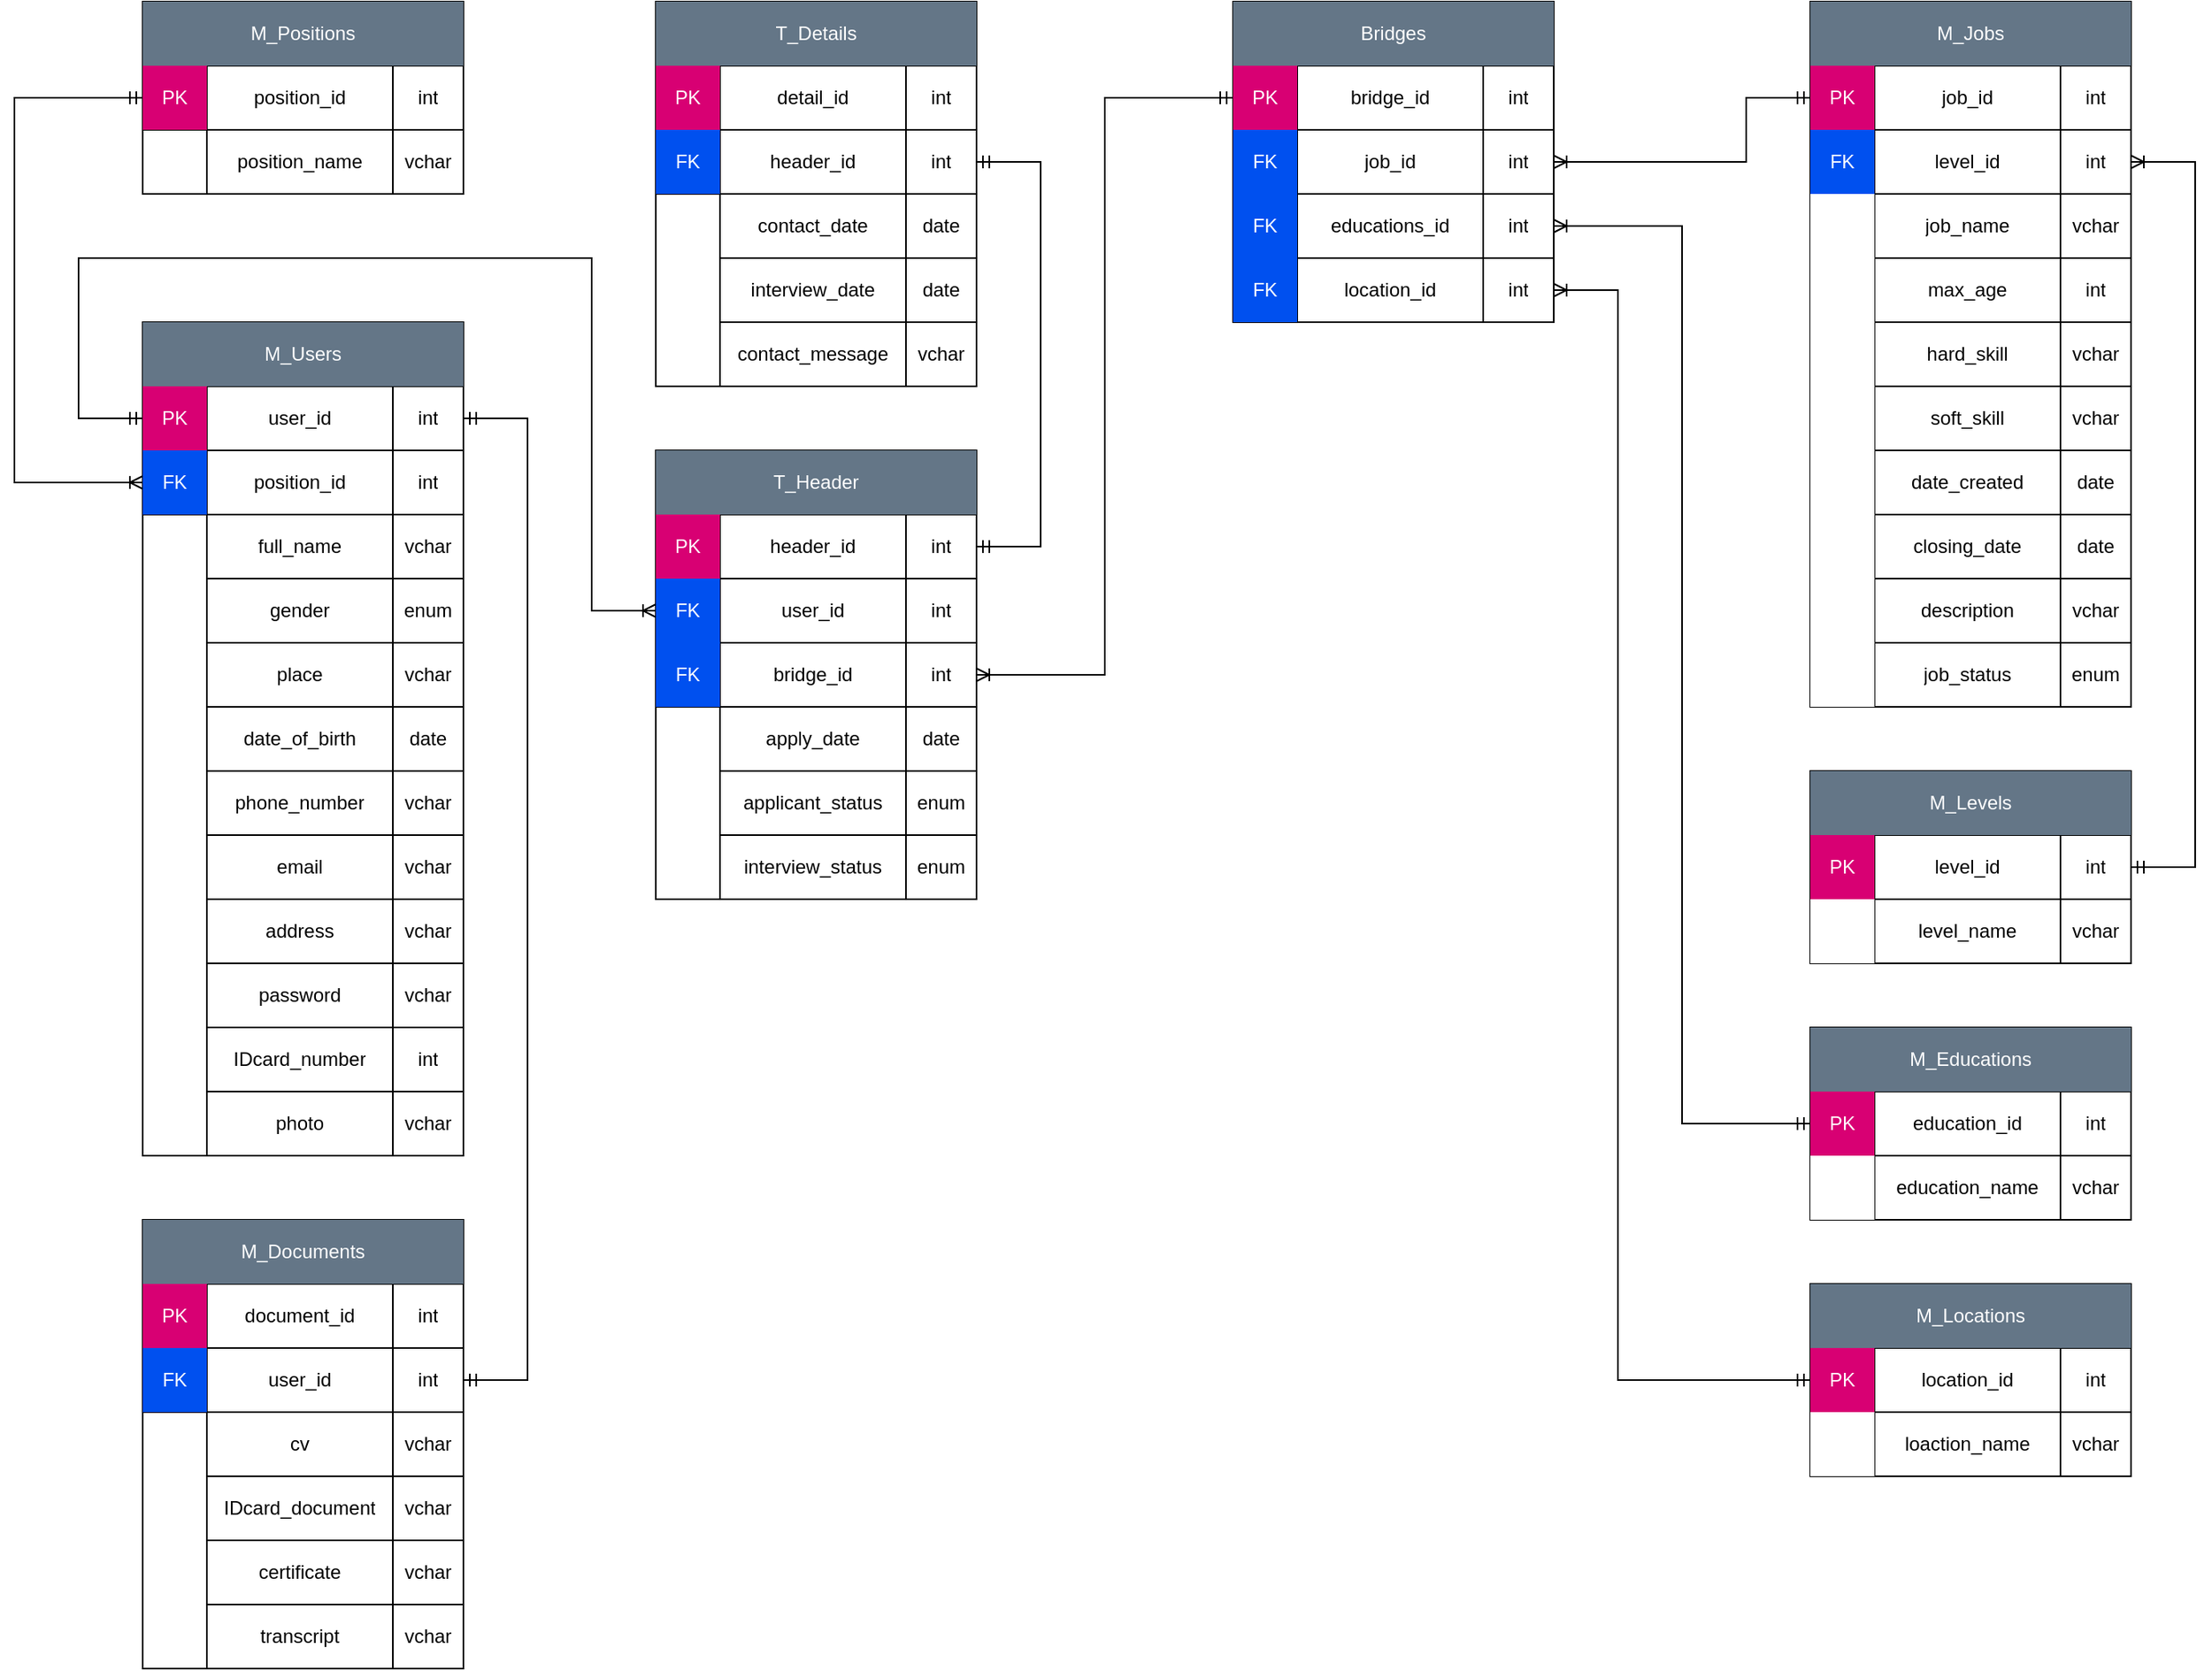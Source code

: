 <mxfile version="17.4.5" type="device"><diagram name="Page-1" id="2ca16b54-16f6-2749-3443-fa8db7711227"><mxGraphModel dx="1117" dy="726" grid="1" gridSize="10" guides="1" tooltips="1" connect="1" arrows="1" fold="1" page="1" pageScale="1" pageWidth="1100" pageHeight="850" background="none" math="0" shadow="0"><root><mxCell id="0"/><mxCell id="1" parent="0"/><mxCell id="R2esv0kWwYgn-mRVGhTW-96" value="" style="shape=table;startSize=0;container=1;collapsible=0;childLayout=tableLayout;align=left;" parent="1" vertex="1"><mxGeometry x="120" y="40" width="200" height="120" as="geometry"/></mxCell><mxCell id="R2esv0kWwYgn-mRVGhTW-97" value="" style="shape=tableRow;horizontal=0;startSize=0;swimlaneHead=0;swimlaneBody=0;top=0;left=0;bottom=0;right=0;collapsible=0;dropTarget=0;fillColor=none;points=[[0,0.5],[1,0.5]];portConstraint=eastwest;" parent="R2esv0kWwYgn-mRVGhTW-96" vertex="1"><mxGeometry width="200" height="40" as="geometry"/></mxCell><mxCell id="R2esv0kWwYgn-mRVGhTW-98" value="M_Positions" style="shape=partialRectangle;html=1;whiteSpace=wrap;connectable=0;overflow=hidden;fillColor=#647687;top=0;left=0;bottom=0;right=0;pointerEvents=1;rowspan=1;colspan=3;strokeColor=#314354;fontColor=#ffffff;" parent="R2esv0kWwYgn-mRVGhTW-97" vertex="1"><mxGeometry width="200" height="40" as="geometry"><mxRectangle width="40" height="40" as="alternateBounds"/></mxGeometry></mxCell><mxCell id="R2esv0kWwYgn-mRVGhTW-99" value="" style="shape=partialRectangle;html=1;whiteSpace=wrap;connectable=0;overflow=hidden;fillColor=none;top=0;left=0;bottom=0;right=0;pointerEvents=1;" parent="R2esv0kWwYgn-mRVGhTW-97" vertex="1" visible="0"><mxGeometry x="40" width="116" height="40" as="geometry"><mxRectangle width="116" height="40" as="alternateBounds"/></mxGeometry></mxCell><mxCell id="R2esv0kWwYgn-mRVGhTW-100" value="" style="shape=partialRectangle;html=1;whiteSpace=wrap;connectable=0;overflow=hidden;fillColor=none;top=0;left=0;bottom=0;right=0;pointerEvents=1;" parent="R2esv0kWwYgn-mRVGhTW-97" vertex="1" visible="0"><mxGeometry x="156" width="44" height="40" as="geometry"><mxRectangle width="44" height="40" as="alternateBounds"/></mxGeometry></mxCell><mxCell id="R2esv0kWwYgn-mRVGhTW-101" value="" style="shape=tableRow;horizontal=0;startSize=0;swimlaneHead=0;swimlaneBody=0;top=0;left=0;bottom=0;right=0;collapsible=0;dropTarget=0;fillColor=none;points=[[0,0.5],[1,0.5]];portConstraint=eastwest;" parent="R2esv0kWwYgn-mRVGhTW-96" vertex="1"><mxGeometry y="40" width="200" height="40" as="geometry"/></mxCell><mxCell id="R2esv0kWwYgn-mRVGhTW-102" value="PK" style="shape=partialRectangle;html=1;whiteSpace=wrap;connectable=0;overflow=hidden;fillColor=#d80073;top=0;left=0;bottom=0;right=0;pointerEvents=1;fontColor=#ffffff;strokeColor=#A50040;" parent="R2esv0kWwYgn-mRVGhTW-101" vertex="1"><mxGeometry width="40" height="40" as="geometry"><mxRectangle width="40" height="40" as="alternateBounds"/></mxGeometry></mxCell><mxCell id="R2esv0kWwYgn-mRVGhTW-103" value="position_id" style="shape=partialRectangle;html=1;whiteSpace=wrap;connectable=0;overflow=hidden;fillColor=none;top=0;left=0;bottom=0;right=0;pointerEvents=1;align=center;" parent="R2esv0kWwYgn-mRVGhTW-101" vertex="1"><mxGeometry x="40" width="116" height="40" as="geometry"><mxRectangle width="116" height="40" as="alternateBounds"/></mxGeometry></mxCell><mxCell id="R2esv0kWwYgn-mRVGhTW-104" value="int" style="shape=partialRectangle;html=1;whiteSpace=wrap;connectable=0;overflow=hidden;fillColor=none;top=0;left=0;bottom=0;right=0;pointerEvents=1;" parent="R2esv0kWwYgn-mRVGhTW-101" vertex="1"><mxGeometry x="156" width="44" height="40" as="geometry"><mxRectangle width="44" height="40" as="alternateBounds"/></mxGeometry></mxCell><mxCell id="R2esv0kWwYgn-mRVGhTW-105" value="" style="shape=tableRow;horizontal=0;startSize=0;swimlaneHead=0;swimlaneBody=0;top=0;left=0;bottom=0;right=0;collapsible=0;dropTarget=0;fillColor=none;points=[[0,0.5],[1,0.5]];portConstraint=eastwest;" parent="R2esv0kWwYgn-mRVGhTW-96" vertex="1"><mxGeometry y="80" width="200" height="40" as="geometry"/></mxCell><mxCell id="R2esv0kWwYgn-mRVGhTW-106" value="" style="shape=partialRectangle;html=1;whiteSpace=wrap;connectable=0;overflow=hidden;fillColor=none;top=0;left=0;bottom=0;right=0;pointerEvents=1;" parent="R2esv0kWwYgn-mRVGhTW-105" vertex="1"><mxGeometry width="40" height="40" as="geometry"><mxRectangle width="40" height="40" as="alternateBounds"/></mxGeometry></mxCell><mxCell id="R2esv0kWwYgn-mRVGhTW-107" value="position_name" style="shape=partialRectangle;html=1;whiteSpace=wrap;connectable=0;overflow=hidden;fillColor=none;top=0;left=0;bottom=0;right=0;pointerEvents=1;align=center;" parent="R2esv0kWwYgn-mRVGhTW-105" vertex="1"><mxGeometry x="40" width="116" height="40" as="geometry"><mxRectangle width="116" height="40" as="alternateBounds"/></mxGeometry></mxCell><mxCell id="R2esv0kWwYgn-mRVGhTW-108" value="vchar" style="shape=partialRectangle;html=1;whiteSpace=wrap;connectable=0;overflow=hidden;fillColor=none;top=0;left=0;bottom=0;right=0;pointerEvents=1;" parent="R2esv0kWwYgn-mRVGhTW-105" vertex="1"><mxGeometry x="156" width="44" height="40" as="geometry"><mxRectangle width="44" height="40" as="alternateBounds"/></mxGeometry></mxCell><mxCell id="R2esv0kWwYgn-mRVGhTW-113" value="" style="shape=table;startSize=0;container=1;collapsible=0;childLayout=tableLayout;align=left;" parent="1" vertex="1"><mxGeometry x="120" y="240" width="200" height="520" as="geometry"/></mxCell><mxCell id="R2esv0kWwYgn-mRVGhTW-114" value="" style="shape=tableRow;horizontal=0;startSize=0;swimlaneHead=0;swimlaneBody=0;top=0;left=0;bottom=0;right=0;collapsible=0;dropTarget=0;fillColor=none;points=[[0,0.5],[1,0.5]];portConstraint=eastwest;" parent="R2esv0kWwYgn-mRVGhTW-113" vertex="1"><mxGeometry width="200" height="40" as="geometry"/></mxCell><mxCell id="R2esv0kWwYgn-mRVGhTW-115" value="M_Users" style="shape=partialRectangle;html=1;whiteSpace=wrap;connectable=0;overflow=hidden;fillColor=#647687;top=0;left=0;bottom=0;right=0;pointerEvents=1;rowspan=1;colspan=3;strokeColor=#314354;fontColor=#ffffff;" parent="R2esv0kWwYgn-mRVGhTW-114" vertex="1"><mxGeometry width="200" height="40" as="geometry"><mxRectangle width="40" height="40" as="alternateBounds"/></mxGeometry></mxCell><mxCell id="R2esv0kWwYgn-mRVGhTW-116" value="" style="shape=partialRectangle;html=1;whiteSpace=wrap;connectable=0;overflow=hidden;fillColor=none;top=0;left=0;bottom=0;right=0;pointerEvents=1;" parent="R2esv0kWwYgn-mRVGhTW-114" vertex="1" visible="0"><mxGeometry x="40" width="116" height="40" as="geometry"><mxRectangle width="116" height="40" as="alternateBounds"/></mxGeometry></mxCell><mxCell id="R2esv0kWwYgn-mRVGhTW-117" value="" style="shape=partialRectangle;html=1;whiteSpace=wrap;connectable=0;overflow=hidden;fillColor=none;top=0;left=0;bottom=0;right=0;pointerEvents=1;" parent="R2esv0kWwYgn-mRVGhTW-114" vertex="1" visible="0"><mxGeometry x="156" width="44" height="40" as="geometry"><mxRectangle width="44" height="40" as="alternateBounds"/></mxGeometry></mxCell><mxCell id="R2esv0kWwYgn-mRVGhTW-118" value="" style="shape=tableRow;horizontal=0;startSize=0;swimlaneHead=0;swimlaneBody=0;top=0;left=0;bottom=0;right=0;collapsible=0;dropTarget=0;fillColor=none;points=[[0,0.5],[1,0.5]];portConstraint=eastwest;" parent="R2esv0kWwYgn-mRVGhTW-113" vertex="1"><mxGeometry y="40" width="200" height="40" as="geometry"/></mxCell><mxCell id="R2esv0kWwYgn-mRVGhTW-119" value="PK" style="shape=partialRectangle;html=1;whiteSpace=wrap;connectable=0;overflow=hidden;fillColor=#d80073;top=0;left=0;bottom=0;right=0;pointerEvents=1;fontColor=#ffffff;strokeColor=#A50040;" parent="R2esv0kWwYgn-mRVGhTW-118" vertex="1"><mxGeometry width="40" height="40" as="geometry"><mxRectangle width="40" height="40" as="alternateBounds"/></mxGeometry></mxCell><mxCell id="R2esv0kWwYgn-mRVGhTW-120" value="user_id" style="shape=partialRectangle;html=1;whiteSpace=wrap;connectable=0;overflow=hidden;fillColor=none;top=0;left=0;bottom=0;right=0;pointerEvents=1;" parent="R2esv0kWwYgn-mRVGhTW-118" vertex="1"><mxGeometry x="40" width="116" height="40" as="geometry"><mxRectangle width="116" height="40" as="alternateBounds"/></mxGeometry></mxCell><mxCell id="R2esv0kWwYgn-mRVGhTW-121" value="int" style="shape=partialRectangle;html=1;whiteSpace=wrap;connectable=0;overflow=hidden;fillColor=none;top=0;left=0;bottom=0;right=0;pointerEvents=1;" parent="R2esv0kWwYgn-mRVGhTW-118" vertex="1"><mxGeometry x="156" width="44" height="40" as="geometry"><mxRectangle width="44" height="40" as="alternateBounds"/></mxGeometry></mxCell><mxCell id="R2esv0kWwYgn-mRVGhTW-122" value="" style="shape=tableRow;horizontal=0;startSize=0;swimlaneHead=0;swimlaneBody=0;top=0;left=0;bottom=0;right=0;collapsible=0;dropTarget=0;fillColor=none;points=[[0,0.5],[1,0.5]];portConstraint=eastwest;" parent="R2esv0kWwYgn-mRVGhTW-113" vertex="1"><mxGeometry y="80" width="200" height="40" as="geometry"/></mxCell><mxCell id="R2esv0kWwYgn-mRVGhTW-123" value="FK" style="shape=partialRectangle;html=1;whiteSpace=wrap;connectable=0;overflow=hidden;fillColor=#0050ef;top=0;left=0;bottom=0;right=0;pointerEvents=1;fontColor=#ffffff;strokeColor=#001DBC;" parent="R2esv0kWwYgn-mRVGhTW-122" vertex="1"><mxGeometry width="40" height="40" as="geometry"><mxRectangle width="40" height="40" as="alternateBounds"/></mxGeometry></mxCell><mxCell id="R2esv0kWwYgn-mRVGhTW-124" value="position_id" style="shape=partialRectangle;html=1;whiteSpace=wrap;connectable=0;overflow=hidden;fillColor=none;top=0;left=0;bottom=0;right=0;pointerEvents=1;" parent="R2esv0kWwYgn-mRVGhTW-122" vertex="1"><mxGeometry x="40" width="116" height="40" as="geometry"><mxRectangle width="116" height="40" as="alternateBounds"/></mxGeometry></mxCell><mxCell id="R2esv0kWwYgn-mRVGhTW-125" value="int" style="shape=partialRectangle;html=1;whiteSpace=wrap;connectable=0;overflow=hidden;fillColor=none;top=0;left=0;bottom=0;right=0;pointerEvents=1;" parent="R2esv0kWwYgn-mRVGhTW-122" vertex="1"><mxGeometry x="156" width="44" height="40" as="geometry"><mxRectangle width="44" height="40" as="alternateBounds"/></mxGeometry></mxCell><mxCell id="R2esv0kWwYgn-mRVGhTW-126" style="shape=tableRow;horizontal=0;startSize=0;swimlaneHead=0;swimlaneBody=0;top=0;left=0;bottom=0;right=0;collapsible=0;dropTarget=0;fillColor=none;points=[[0,0.5],[1,0.5]];portConstraint=eastwest;" parent="R2esv0kWwYgn-mRVGhTW-113" vertex="1"><mxGeometry y="120" width="200" height="40" as="geometry"/></mxCell><mxCell id="R2esv0kWwYgn-mRVGhTW-127" style="shape=partialRectangle;html=1;whiteSpace=wrap;connectable=0;overflow=hidden;fillColor=none;top=0;left=0;bottom=0;right=0;pointerEvents=1;rowspan=11;colspan=1;" parent="R2esv0kWwYgn-mRVGhTW-126" vertex="1"><mxGeometry width="40" height="400" as="geometry"><mxRectangle width="40" height="40" as="alternateBounds"/></mxGeometry></mxCell><mxCell id="R2esv0kWwYgn-mRVGhTW-128" value="full_name" style="shape=partialRectangle;html=1;whiteSpace=wrap;connectable=0;overflow=hidden;fillColor=none;top=0;left=0;bottom=0;right=0;pointerEvents=1;" parent="R2esv0kWwYgn-mRVGhTW-126" vertex="1"><mxGeometry x="40" width="116" height="40" as="geometry"><mxRectangle width="116" height="40" as="alternateBounds"/></mxGeometry></mxCell><mxCell id="R2esv0kWwYgn-mRVGhTW-129" value="vchar" style="shape=partialRectangle;html=1;whiteSpace=wrap;connectable=0;overflow=hidden;fillColor=none;top=0;left=0;bottom=0;right=0;pointerEvents=1;" parent="R2esv0kWwYgn-mRVGhTW-126" vertex="1"><mxGeometry x="156" width="44" height="40" as="geometry"><mxRectangle width="44" height="40" as="alternateBounds"/></mxGeometry></mxCell><mxCell id="R2esv0kWwYgn-mRVGhTW-130" style="shape=tableRow;horizontal=0;startSize=0;swimlaneHead=0;swimlaneBody=0;top=0;left=0;bottom=0;right=0;collapsible=0;dropTarget=0;fillColor=none;points=[[0,0.5],[1,0.5]];portConstraint=eastwest;" parent="R2esv0kWwYgn-mRVGhTW-113" vertex="1"><mxGeometry y="160" width="200" height="40" as="geometry"/></mxCell><mxCell id="R2esv0kWwYgn-mRVGhTW-131" style="shape=partialRectangle;html=1;whiteSpace=wrap;connectable=0;overflow=hidden;fillColor=none;top=0;left=0;bottom=0;right=0;pointerEvents=1;" parent="R2esv0kWwYgn-mRVGhTW-130" vertex="1" visible="0"><mxGeometry width="40" height="40" as="geometry"><mxRectangle width="40" height="40" as="alternateBounds"/></mxGeometry></mxCell><mxCell id="R2esv0kWwYgn-mRVGhTW-132" value="gender" style="shape=partialRectangle;html=1;whiteSpace=wrap;connectable=0;overflow=hidden;fillColor=none;top=0;left=0;bottom=0;right=0;pointerEvents=1;" parent="R2esv0kWwYgn-mRVGhTW-130" vertex="1"><mxGeometry x="40" width="116" height="40" as="geometry"><mxRectangle width="116" height="40" as="alternateBounds"/></mxGeometry></mxCell><mxCell id="R2esv0kWwYgn-mRVGhTW-133" value="enum" style="shape=partialRectangle;html=1;whiteSpace=wrap;connectable=0;overflow=hidden;fillColor=none;top=0;left=0;bottom=0;right=0;pointerEvents=1;" parent="R2esv0kWwYgn-mRVGhTW-130" vertex="1"><mxGeometry x="156" width="44" height="40" as="geometry"><mxRectangle width="44" height="40" as="alternateBounds"/></mxGeometry></mxCell><mxCell id="R2esv0kWwYgn-mRVGhTW-134" style="shape=tableRow;horizontal=0;startSize=0;swimlaneHead=0;swimlaneBody=0;top=0;left=0;bottom=0;right=0;collapsible=0;dropTarget=0;fillColor=none;points=[[0,0.5],[1,0.5]];portConstraint=eastwest;" parent="R2esv0kWwYgn-mRVGhTW-113" vertex="1"><mxGeometry y="200" width="200" height="40" as="geometry"/></mxCell><mxCell id="R2esv0kWwYgn-mRVGhTW-135" style="shape=partialRectangle;html=1;whiteSpace=wrap;connectable=0;overflow=hidden;fillColor=none;top=0;left=0;bottom=0;right=0;pointerEvents=1;" parent="R2esv0kWwYgn-mRVGhTW-134" vertex="1" visible="0"><mxGeometry width="40" height="40" as="geometry"><mxRectangle width="40" height="40" as="alternateBounds"/></mxGeometry></mxCell><mxCell id="R2esv0kWwYgn-mRVGhTW-136" value="place" style="shape=partialRectangle;html=1;whiteSpace=wrap;connectable=0;overflow=hidden;fillColor=none;top=0;left=0;bottom=0;right=0;pointerEvents=1;" parent="R2esv0kWwYgn-mRVGhTW-134" vertex="1"><mxGeometry x="40" width="116" height="40" as="geometry"><mxRectangle width="116" height="40" as="alternateBounds"/></mxGeometry></mxCell><mxCell id="R2esv0kWwYgn-mRVGhTW-137" value="vchar" style="shape=partialRectangle;html=1;whiteSpace=wrap;connectable=0;overflow=hidden;fillColor=none;top=0;left=0;bottom=0;right=0;pointerEvents=1;" parent="R2esv0kWwYgn-mRVGhTW-134" vertex="1"><mxGeometry x="156" width="44" height="40" as="geometry"><mxRectangle width="44" height="40" as="alternateBounds"/></mxGeometry></mxCell><mxCell id="R2esv0kWwYgn-mRVGhTW-138" style="shape=tableRow;horizontal=0;startSize=0;swimlaneHead=0;swimlaneBody=0;top=0;left=0;bottom=0;right=0;collapsible=0;dropTarget=0;fillColor=none;points=[[0,0.5],[1,0.5]];portConstraint=eastwest;" parent="R2esv0kWwYgn-mRVGhTW-113" vertex="1"><mxGeometry y="240" width="200" height="40" as="geometry"/></mxCell><mxCell id="R2esv0kWwYgn-mRVGhTW-139" style="shape=partialRectangle;html=1;whiteSpace=wrap;connectable=0;overflow=hidden;fillColor=none;top=0;left=0;bottom=0;right=0;pointerEvents=1;" parent="R2esv0kWwYgn-mRVGhTW-138" vertex="1" visible="0"><mxGeometry width="40" height="40" as="geometry"><mxRectangle width="40" height="40" as="alternateBounds"/></mxGeometry></mxCell><mxCell id="R2esv0kWwYgn-mRVGhTW-140" value="date_of_birth" style="shape=partialRectangle;html=1;whiteSpace=wrap;connectable=0;overflow=hidden;fillColor=none;top=0;left=0;bottom=0;right=0;pointerEvents=1;" parent="R2esv0kWwYgn-mRVGhTW-138" vertex="1"><mxGeometry x="40" width="116" height="40" as="geometry"><mxRectangle width="116" height="40" as="alternateBounds"/></mxGeometry></mxCell><mxCell id="R2esv0kWwYgn-mRVGhTW-141" value="date" style="shape=partialRectangle;html=1;whiteSpace=wrap;connectable=0;overflow=hidden;fillColor=none;top=0;left=0;bottom=0;right=0;pointerEvents=1;" parent="R2esv0kWwYgn-mRVGhTW-138" vertex="1"><mxGeometry x="156" width="44" height="40" as="geometry"><mxRectangle width="44" height="40" as="alternateBounds"/></mxGeometry></mxCell><mxCell id="R2esv0kWwYgn-mRVGhTW-189" style="shape=tableRow;horizontal=0;startSize=0;swimlaneHead=0;swimlaneBody=0;top=0;left=0;bottom=0;right=0;collapsible=0;dropTarget=0;fillColor=none;points=[[0,0.5],[1,0.5]];portConstraint=eastwest;" parent="R2esv0kWwYgn-mRVGhTW-113" vertex="1"><mxGeometry y="280" width="200" height="40" as="geometry"/></mxCell><mxCell id="R2esv0kWwYgn-mRVGhTW-190" style="shape=partialRectangle;html=1;whiteSpace=wrap;connectable=0;overflow=hidden;fillColor=none;top=0;left=0;bottom=0;right=0;pointerEvents=1;" parent="R2esv0kWwYgn-mRVGhTW-189" vertex="1" visible="0"><mxGeometry width="40" height="40" as="geometry"><mxRectangle width="40" height="40" as="alternateBounds"/></mxGeometry></mxCell><mxCell id="R2esv0kWwYgn-mRVGhTW-191" value="phone_number" style="shape=partialRectangle;html=1;whiteSpace=wrap;connectable=0;overflow=hidden;fillColor=none;top=0;left=0;bottom=0;right=0;pointerEvents=1;" parent="R2esv0kWwYgn-mRVGhTW-189" vertex="1"><mxGeometry x="40" width="116" height="40" as="geometry"><mxRectangle width="116" height="40" as="alternateBounds"/></mxGeometry></mxCell><mxCell id="R2esv0kWwYgn-mRVGhTW-192" value="vchar" style="shape=partialRectangle;html=1;whiteSpace=wrap;connectable=0;overflow=hidden;fillColor=none;top=0;left=0;bottom=0;right=0;pointerEvents=1;" parent="R2esv0kWwYgn-mRVGhTW-189" vertex="1"><mxGeometry x="156" width="44" height="40" as="geometry"><mxRectangle width="44" height="40" as="alternateBounds"/></mxGeometry></mxCell><mxCell id="R2esv0kWwYgn-mRVGhTW-185" style="shape=tableRow;horizontal=0;startSize=0;swimlaneHead=0;swimlaneBody=0;top=0;left=0;bottom=0;right=0;collapsible=0;dropTarget=0;fillColor=none;points=[[0,0.5],[1,0.5]];portConstraint=eastwest;" parent="R2esv0kWwYgn-mRVGhTW-113" vertex="1"><mxGeometry y="320" width="200" height="40" as="geometry"/></mxCell><mxCell id="R2esv0kWwYgn-mRVGhTW-186" style="shape=partialRectangle;html=1;whiteSpace=wrap;connectable=0;overflow=hidden;fillColor=none;top=0;left=0;bottom=0;right=0;pointerEvents=1;" parent="R2esv0kWwYgn-mRVGhTW-185" vertex="1" visible="0"><mxGeometry width="40" height="40" as="geometry"><mxRectangle width="40" height="40" as="alternateBounds"/></mxGeometry></mxCell><mxCell id="R2esv0kWwYgn-mRVGhTW-187" value="email" style="shape=partialRectangle;html=1;whiteSpace=wrap;connectable=0;overflow=hidden;fillColor=none;top=0;left=0;bottom=0;right=0;pointerEvents=1;" parent="R2esv0kWwYgn-mRVGhTW-185" vertex="1"><mxGeometry x="40" width="116" height="40" as="geometry"><mxRectangle width="116" height="40" as="alternateBounds"/></mxGeometry></mxCell><mxCell id="R2esv0kWwYgn-mRVGhTW-188" value="vchar" style="shape=partialRectangle;html=1;whiteSpace=wrap;connectable=0;overflow=hidden;fillColor=none;top=0;left=0;bottom=0;right=0;pointerEvents=1;" parent="R2esv0kWwYgn-mRVGhTW-185" vertex="1"><mxGeometry x="156" width="44" height="40" as="geometry"><mxRectangle width="44" height="40" as="alternateBounds"/></mxGeometry></mxCell><mxCell id="R2esv0kWwYgn-mRVGhTW-181" style="shape=tableRow;horizontal=0;startSize=0;swimlaneHead=0;swimlaneBody=0;top=0;left=0;bottom=0;right=0;collapsible=0;dropTarget=0;fillColor=none;points=[[0,0.5],[1,0.5]];portConstraint=eastwest;" parent="R2esv0kWwYgn-mRVGhTW-113" vertex="1"><mxGeometry y="360" width="200" height="40" as="geometry"/></mxCell><mxCell id="R2esv0kWwYgn-mRVGhTW-182" style="shape=partialRectangle;html=1;whiteSpace=wrap;connectable=0;overflow=hidden;fillColor=none;top=0;left=0;bottom=0;right=0;pointerEvents=1;" parent="R2esv0kWwYgn-mRVGhTW-181" vertex="1" visible="0"><mxGeometry width="40" height="40" as="geometry"><mxRectangle width="40" height="40" as="alternateBounds"/></mxGeometry></mxCell><mxCell id="R2esv0kWwYgn-mRVGhTW-183" value="address" style="shape=partialRectangle;html=1;whiteSpace=wrap;connectable=0;overflow=hidden;fillColor=none;top=0;left=0;bottom=0;right=0;pointerEvents=1;" parent="R2esv0kWwYgn-mRVGhTW-181" vertex="1"><mxGeometry x="40" width="116" height="40" as="geometry"><mxRectangle width="116" height="40" as="alternateBounds"/></mxGeometry></mxCell><mxCell id="R2esv0kWwYgn-mRVGhTW-184" value="vchar" style="shape=partialRectangle;html=1;whiteSpace=wrap;connectable=0;overflow=hidden;fillColor=none;top=0;left=0;bottom=0;right=0;pointerEvents=1;" parent="R2esv0kWwYgn-mRVGhTW-181" vertex="1"><mxGeometry x="156" width="44" height="40" as="geometry"><mxRectangle width="44" height="40" as="alternateBounds"/></mxGeometry></mxCell><mxCell id="R2esv0kWwYgn-mRVGhTW-193" style="shape=tableRow;horizontal=0;startSize=0;swimlaneHead=0;swimlaneBody=0;top=0;left=0;bottom=0;right=0;collapsible=0;dropTarget=0;fillColor=none;points=[[0,0.5],[1,0.5]];portConstraint=eastwest;" parent="R2esv0kWwYgn-mRVGhTW-113" vertex="1"><mxGeometry y="400" width="200" height="40" as="geometry"/></mxCell><mxCell id="R2esv0kWwYgn-mRVGhTW-194" style="shape=partialRectangle;html=1;whiteSpace=wrap;connectable=0;overflow=hidden;fillColor=none;top=0;left=0;bottom=0;right=0;pointerEvents=1;" parent="R2esv0kWwYgn-mRVGhTW-193" vertex="1" visible="0"><mxGeometry width="40" height="40" as="geometry"><mxRectangle width="40" height="40" as="alternateBounds"/></mxGeometry></mxCell><mxCell id="R2esv0kWwYgn-mRVGhTW-195" value="password" style="shape=partialRectangle;html=1;whiteSpace=wrap;connectable=0;overflow=hidden;fillColor=none;top=0;left=0;bottom=0;right=0;pointerEvents=1;" parent="R2esv0kWwYgn-mRVGhTW-193" vertex="1"><mxGeometry x="40" width="116" height="40" as="geometry"><mxRectangle width="116" height="40" as="alternateBounds"/></mxGeometry></mxCell><mxCell id="R2esv0kWwYgn-mRVGhTW-196" value="vchar" style="shape=partialRectangle;html=1;whiteSpace=wrap;connectable=0;overflow=hidden;fillColor=none;top=0;left=0;bottom=0;right=0;pointerEvents=1;" parent="R2esv0kWwYgn-mRVGhTW-193" vertex="1"><mxGeometry x="156" width="44" height="40" as="geometry"><mxRectangle width="44" height="40" as="alternateBounds"/></mxGeometry></mxCell><mxCell id="R2esv0kWwYgn-mRVGhTW-197" style="shape=tableRow;horizontal=0;startSize=0;swimlaneHead=0;swimlaneBody=0;top=0;left=0;bottom=0;right=0;collapsible=0;dropTarget=0;fillColor=none;points=[[0,0.5],[1,0.5]];portConstraint=eastwest;" parent="R2esv0kWwYgn-mRVGhTW-113" vertex="1"><mxGeometry y="440" width="200" height="40" as="geometry"/></mxCell><mxCell id="R2esv0kWwYgn-mRVGhTW-198" style="shape=partialRectangle;html=1;whiteSpace=wrap;connectable=0;overflow=hidden;fillColor=none;top=0;left=0;bottom=0;right=0;pointerEvents=1;" parent="R2esv0kWwYgn-mRVGhTW-197" vertex="1" visible="0"><mxGeometry width="40" height="40" as="geometry"><mxRectangle width="40" height="40" as="alternateBounds"/></mxGeometry></mxCell><mxCell id="R2esv0kWwYgn-mRVGhTW-199" value="IDcard_number" style="shape=partialRectangle;html=1;whiteSpace=wrap;connectable=0;overflow=hidden;fillColor=none;top=0;left=0;bottom=0;right=0;pointerEvents=1;" parent="R2esv0kWwYgn-mRVGhTW-197" vertex="1"><mxGeometry x="40" width="116" height="40" as="geometry"><mxRectangle width="116" height="40" as="alternateBounds"/></mxGeometry></mxCell><mxCell id="R2esv0kWwYgn-mRVGhTW-200" value="int" style="shape=partialRectangle;html=1;whiteSpace=wrap;connectable=0;overflow=hidden;fillColor=none;top=0;left=0;bottom=0;right=0;pointerEvents=1;" parent="R2esv0kWwYgn-mRVGhTW-197" vertex="1"><mxGeometry x="156" width="44" height="40" as="geometry"><mxRectangle width="44" height="40" as="alternateBounds"/></mxGeometry></mxCell><mxCell id="R2esv0kWwYgn-mRVGhTW-201" style="shape=tableRow;horizontal=0;startSize=0;swimlaneHead=0;swimlaneBody=0;top=0;left=0;bottom=0;right=0;collapsible=0;dropTarget=0;fillColor=none;points=[[0,0.5],[1,0.5]];portConstraint=eastwest;" parent="R2esv0kWwYgn-mRVGhTW-113" vertex="1"><mxGeometry y="480" width="200" height="40" as="geometry"/></mxCell><mxCell id="R2esv0kWwYgn-mRVGhTW-202" style="shape=partialRectangle;html=1;whiteSpace=wrap;connectable=0;overflow=hidden;fillColor=none;top=0;left=0;bottom=0;right=0;pointerEvents=1;" parent="R2esv0kWwYgn-mRVGhTW-201" vertex="1" visible="0"><mxGeometry width="40" height="40" as="geometry"><mxRectangle width="40" height="40" as="alternateBounds"/></mxGeometry></mxCell><mxCell id="R2esv0kWwYgn-mRVGhTW-203" value="photo" style="shape=partialRectangle;html=1;whiteSpace=wrap;connectable=0;overflow=hidden;fillColor=none;top=0;left=0;bottom=0;right=0;pointerEvents=1;" parent="R2esv0kWwYgn-mRVGhTW-201" vertex="1"><mxGeometry x="40" width="116" height="40" as="geometry"><mxRectangle width="116" height="40" as="alternateBounds"/></mxGeometry></mxCell><mxCell id="R2esv0kWwYgn-mRVGhTW-204" value="vchar" style="shape=partialRectangle;html=1;whiteSpace=wrap;connectable=0;overflow=hidden;fillColor=none;top=0;left=0;bottom=0;right=0;pointerEvents=1;" parent="R2esv0kWwYgn-mRVGhTW-201" vertex="1"><mxGeometry x="156" width="44" height="40" as="geometry"><mxRectangle width="44" height="40" as="alternateBounds"/></mxGeometry></mxCell><mxCell id="R2esv0kWwYgn-mRVGhTW-172" value="" style="endArrow=ERoneToMany;html=1;rounded=0;horizontal=1;endFill=0;startArrow=ERmandOne;startFill=0;entryX=0;entryY=0.5;entryDx=0;entryDy=0;exitX=0;exitY=0.5;exitDx=0;exitDy=0;" parent="1" source="R2esv0kWwYgn-mRVGhTW-101" target="R2esv0kWwYgn-mRVGhTW-122" edge="1"><mxGeometry width="50" height="50" relative="1" as="geometry"><mxPoint x="40" y="100" as="sourcePoint"/><mxPoint x="40" y="350" as="targetPoint"/><Array as="points"><mxPoint x="40" y="100"/><mxPoint x="40" y="340"/></Array></mxGeometry></mxCell><mxCell id="R2esv0kWwYgn-mRVGhTW-209" value="" style="shape=table;startSize=0;container=1;collapsible=0;childLayout=tableLayout;align=left;" parent="1" vertex="1"><mxGeometry x="120" y="800" width="200" height="280" as="geometry"/></mxCell><mxCell id="R2esv0kWwYgn-mRVGhTW-210" value="" style="shape=tableRow;horizontal=0;startSize=0;swimlaneHead=0;swimlaneBody=0;top=0;left=0;bottom=0;right=0;collapsible=0;dropTarget=0;fillColor=none;points=[[0,0.5],[1,0.5]];portConstraint=eastwest;" parent="R2esv0kWwYgn-mRVGhTW-209" vertex="1"><mxGeometry width="200" height="40" as="geometry"/></mxCell><mxCell id="R2esv0kWwYgn-mRVGhTW-211" value="M_Documents" style="shape=partialRectangle;html=1;whiteSpace=wrap;connectable=0;overflow=hidden;fillColor=#647687;top=0;left=0;bottom=0;right=0;pointerEvents=1;rowspan=1;colspan=3;strokeColor=#314354;fontColor=#ffffff;" parent="R2esv0kWwYgn-mRVGhTW-210" vertex="1"><mxGeometry width="200" height="40" as="geometry"><mxRectangle width="40" height="40" as="alternateBounds"/></mxGeometry></mxCell><mxCell id="R2esv0kWwYgn-mRVGhTW-212" value="" style="shape=partialRectangle;html=1;whiteSpace=wrap;connectable=0;overflow=hidden;fillColor=none;top=0;left=0;bottom=0;right=0;pointerEvents=1;" parent="R2esv0kWwYgn-mRVGhTW-210" vertex="1" visible="0"><mxGeometry x="40" width="116" height="40" as="geometry"><mxRectangle width="116" height="40" as="alternateBounds"/></mxGeometry></mxCell><mxCell id="R2esv0kWwYgn-mRVGhTW-213" value="" style="shape=partialRectangle;html=1;whiteSpace=wrap;connectable=0;overflow=hidden;fillColor=none;top=0;left=0;bottom=0;right=0;pointerEvents=1;" parent="R2esv0kWwYgn-mRVGhTW-210" vertex="1" visible="0"><mxGeometry x="156" width="44" height="40" as="geometry"><mxRectangle width="44" height="40" as="alternateBounds"/></mxGeometry></mxCell><mxCell id="R2esv0kWwYgn-mRVGhTW-214" value="" style="shape=tableRow;horizontal=0;startSize=0;swimlaneHead=0;swimlaneBody=0;top=0;left=0;bottom=0;right=0;collapsible=0;dropTarget=0;fillColor=none;points=[[0,0.5],[1,0.5]];portConstraint=eastwest;" parent="R2esv0kWwYgn-mRVGhTW-209" vertex="1"><mxGeometry y="40" width="200" height="40" as="geometry"/></mxCell><mxCell id="R2esv0kWwYgn-mRVGhTW-215" value="PK" style="shape=partialRectangle;html=1;whiteSpace=wrap;connectable=0;overflow=hidden;fillColor=#d80073;top=0;left=0;bottom=0;right=0;pointerEvents=1;fontColor=#ffffff;strokeColor=#A50040;" parent="R2esv0kWwYgn-mRVGhTW-214" vertex="1"><mxGeometry width="40" height="40" as="geometry"><mxRectangle width="40" height="40" as="alternateBounds"/></mxGeometry></mxCell><mxCell id="R2esv0kWwYgn-mRVGhTW-216" value="document_id" style="shape=partialRectangle;html=1;whiteSpace=wrap;connectable=0;overflow=hidden;fillColor=none;top=0;left=0;bottom=0;right=0;pointerEvents=1;align=center;" parent="R2esv0kWwYgn-mRVGhTW-214" vertex="1"><mxGeometry x="40" width="116" height="40" as="geometry"><mxRectangle width="116" height="40" as="alternateBounds"/></mxGeometry></mxCell><mxCell id="R2esv0kWwYgn-mRVGhTW-217" value="int" style="shape=partialRectangle;html=1;whiteSpace=wrap;connectable=0;overflow=hidden;fillColor=none;top=0;left=0;bottom=0;right=0;pointerEvents=1;" parent="R2esv0kWwYgn-mRVGhTW-214" vertex="1"><mxGeometry x="156" width="44" height="40" as="geometry"><mxRectangle width="44" height="40" as="alternateBounds"/></mxGeometry></mxCell><mxCell id="R2esv0kWwYgn-mRVGhTW-218" value="" style="shape=tableRow;horizontal=0;startSize=0;swimlaneHead=0;swimlaneBody=0;top=0;left=0;bottom=0;right=0;collapsible=0;dropTarget=0;fillColor=none;points=[[0,0.5],[1,0.5]];portConstraint=eastwest;" parent="R2esv0kWwYgn-mRVGhTW-209" vertex="1"><mxGeometry y="80" width="200" height="40" as="geometry"/></mxCell><mxCell id="R2esv0kWwYgn-mRVGhTW-219" value="FK" style="shape=partialRectangle;html=1;whiteSpace=wrap;connectable=0;overflow=hidden;fillColor=#0050ef;top=0;left=0;bottom=0;right=0;pointerEvents=1;fontColor=#ffffff;strokeColor=#001DBC;" parent="R2esv0kWwYgn-mRVGhTW-218" vertex="1"><mxGeometry width="40" height="40" as="geometry"><mxRectangle width="40" height="40" as="alternateBounds"/></mxGeometry></mxCell><mxCell id="R2esv0kWwYgn-mRVGhTW-220" value="user_id" style="shape=partialRectangle;html=1;whiteSpace=wrap;connectable=0;overflow=hidden;fillColor=none;top=0;left=0;bottom=0;right=0;pointerEvents=1;align=center;" parent="R2esv0kWwYgn-mRVGhTW-218" vertex="1"><mxGeometry x="40" width="116" height="40" as="geometry"><mxRectangle width="116" height="40" as="alternateBounds"/></mxGeometry></mxCell><mxCell id="R2esv0kWwYgn-mRVGhTW-221" value="int" style="shape=partialRectangle;html=1;whiteSpace=wrap;connectable=0;overflow=hidden;fillColor=none;top=0;left=0;bottom=0;right=0;pointerEvents=1;" parent="R2esv0kWwYgn-mRVGhTW-218" vertex="1"><mxGeometry x="156" width="44" height="40" as="geometry"><mxRectangle width="44" height="40" as="alternateBounds"/></mxGeometry></mxCell><mxCell id="R2esv0kWwYgn-mRVGhTW-222" style="shape=tableRow;horizontal=0;startSize=0;swimlaneHead=0;swimlaneBody=0;top=0;left=0;bottom=0;right=0;collapsible=0;dropTarget=0;fillColor=none;points=[[0,0.5],[1,0.5]];portConstraint=eastwest;" parent="R2esv0kWwYgn-mRVGhTW-209" vertex="1"><mxGeometry y="120" width="200" height="40" as="geometry"/></mxCell><mxCell id="R2esv0kWwYgn-mRVGhTW-223" style="shape=partialRectangle;html=1;whiteSpace=wrap;connectable=0;overflow=hidden;fillColor=none;top=0;left=0;bottom=0;right=0;pointerEvents=1;rowspan=4;colspan=1;" parent="R2esv0kWwYgn-mRVGhTW-222" vertex="1"><mxGeometry width="40" height="160" as="geometry"><mxRectangle width="40" height="40" as="alternateBounds"/></mxGeometry></mxCell><mxCell id="R2esv0kWwYgn-mRVGhTW-224" value="cv" style="shape=partialRectangle;html=1;whiteSpace=wrap;connectable=0;overflow=hidden;fillColor=none;top=0;left=0;bottom=0;right=0;pointerEvents=1;align=center;" parent="R2esv0kWwYgn-mRVGhTW-222" vertex="1"><mxGeometry x="40" width="116" height="40" as="geometry"><mxRectangle width="116" height="40" as="alternateBounds"/></mxGeometry></mxCell><mxCell id="R2esv0kWwYgn-mRVGhTW-225" value="vchar" style="shape=partialRectangle;html=1;whiteSpace=wrap;connectable=0;overflow=hidden;fillColor=none;top=0;left=0;bottom=0;right=0;pointerEvents=1;" parent="R2esv0kWwYgn-mRVGhTW-222" vertex="1"><mxGeometry x="156" width="44" height="40" as="geometry"><mxRectangle width="44" height="40" as="alternateBounds"/></mxGeometry></mxCell><mxCell id="R2esv0kWwYgn-mRVGhTW-228" style="shape=tableRow;horizontal=0;startSize=0;swimlaneHead=0;swimlaneBody=0;top=0;left=0;bottom=0;right=0;collapsible=0;dropTarget=0;fillColor=none;points=[[0,0.5],[1,0.5]];portConstraint=eastwest;" parent="R2esv0kWwYgn-mRVGhTW-209" vertex="1"><mxGeometry y="160" width="200" height="40" as="geometry"/></mxCell><mxCell id="R2esv0kWwYgn-mRVGhTW-229" style="shape=partialRectangle;html=1;whiteSpace=wrap;connectable=0;overflow=hidden;fillColor=none;top=0;left=0;bottom=0;right=0;pointerEvents=1;" parent="R2esv0kWwYgn-mRVGhTW-228" vertex="1" visible="0"><mxGeometry width="40" height="40" as="geometry"><mxRectangle width="40" height="40" as="alternateBounds"/></mxGeometry></mxCell><mxCell id="R2esv0kWwYgn-mRVGhTW-230" value="IDcard_document" style="shape=partialRectangle;html=1;whiteSpace=wrap;connectable=0;overflow=hidden;fillColor=none;top=0;left=0;bottom=0;right=0;pointerEvents=1;align=center;" parent="R2esv0kWwYgn-mRVGhTW-228" vertex="1"><mxGeometry x="40" width="116" height="40" as="geometry"><mxRectangle width="116" height="40" as="alternateBounds"/></mxGeometry></mxCell><mxCell id="R2esv0kWwYgn-mRVGhTW-231" value="vchar" style="shape=partialRectangle;html=1;whiteSpace=wrap;connectable=0;overflow=hidden;fillColor=none;top=0;left=0;bottom=0;right=0;pointerEvents=1;" parent="R2esv0kWwYgn-mRVGhTW-228" vertex="1"><mxGeometry x="156" width="44" height="40" as="geometry"><mxRectangle width="44" height="40" as="alternateBounds"/></mxGeometry></mxCell><mxCell id="R2esv0kWwYgn-mRVGhTW-232" style="shape=tableRow;horizontal=0;startSize=0;swimlaneHead=0;swimlaneBody=0;top=0;left=0;bottom=0;right=0;collapsible=0;dropTarget=0;fillColor=none;points=[[0,0.5],[1,0.5]];portConstraint=eastwest;" parent="R2esv0kWwYgn-mRVGhTW-209" vertex="1"><mxGeometry y="200" width="200" height="40" as="geometry"/></mxCell><mxCell id="R2esv0kWwYgn-mRVGhTW-233" style="shape=partialRectangle;html=1;whiteSpace=wrap;connectable=0;overflow=hidden;fillColor=none;top=0;left=0;bottom=0;right=0;pointerEvents=1;" parent="R2esv0kWwYgn-mRVGhTW-232" vertex="1" visible="0"><mxGeometry width="40" height="40" as="geometry"><mxRectangle width="40" height="40" as="alternateBounds"/></mxGeometry></mxCell><mxCell id="R2esv0kWwYgn-mRVGhTW-234" value="certificate" style="shape=partialRectangle;html=1;whiteSpace=wrap;connectable=0;overflow=hidden;fillColor=none;top=0;left=0;bottom=0;right=0;pointerEvents=1;align=center;" parent="R2esv0kWwYgn-mRVGhTW-232" vertex="1"><mxGeometry x="40" width="116" height="40" as="geometry"><mxRectangle width="116" height="40" as="alternateBounds"/></mxGeometry></mxCell><mxCell id="R2esv0kWwYgn-mRVGhTW-235" value="vchar" style="shape=partialRectangle;html=1;whiteSpace=wrap;connectable=0;overflow=hidden;fillColor=none;top=0;left=0;bottom=0;right=0;pointerEvents=1;" parent="R2esv0kWwYgn-mRVGhTW-232" vertex="1"><mxGeometry x="156" width="44" height="40" as="geometry"><mxRectangle width="44" height="40" as="alternateBounds"/></mxGeometry></mxCell><mxCell id="R2esv0kWwYgn-mRVGhTW-236" style="shape=tableRow;horizontal=0;startSize=0;swimlaneHead=0;swimlaneBody=0;top=0;left=0;bottom=0;right=0;collapsible=0;dropTarget=0;fillColor=none;points=[[0,0.5],[1,0.5]];portConstraint=eastwest;" parent="R2esv0kWwYgn-mRVGhTW-209" vertex="1"><mxGeometry y="240" width="200" height="40" as="geometry"/></mxCell><mxCell id="R2esv0kWwYgn-mRVGhTW-237" style="shape=partialRectangle;html=1;whiteSpace=wrap;connectable=0;overflow=hidden;fillColor=none;top=0;left=0;bottom=0;right=0;pointerEvents=1;" parent="R2esv0kWwYgn-mRVGhTW-236" vertex="1" visible="0"><mxGeometry width="40" height="40" as="geometry"><mxRectangle width="40" height="40" as="alternateBounds"/></mxGeometry></mxCell><mxCell id="R2esv0kWwYgn-mRVGhTW-238" value="transcript" style="shape=partialRectangle;html=1;whiteSpace=wrap;connectable=0;overflow=hidden;fillColor=none;top=0;left=0;bottom=0;right=0;pointerEvents=1;align=center;" parent="R2esv0kWwYgn-mRVGhTW-236" vertex="1"><mxGeometry x="40" width="116" height="40" as="geometry"><mxRectangle width="116" height="40" as="alternateBounds"/></mxGeometry></mxCell><mxCell id="R2esv0kWwYgn-mRVGhTW-239" value="vchar" style="shape=partialRectangle;html=1;whiteSpace=wrap;connectable=0;overflow=hidden;fillColor=none;top=0;left=0;bottom=0;right=0;pointerEvents=1;" parent="R2esv0kWwYgn-mRVGhTW-236" vertex="1"><mxGeometry x="156" width="44" height="40" as="geometry"><mxRectangle width="44" height="40" as="alternateBounds"/></mxGeometry></mxCell><mxCell id="R2esv0kWwYgn-mRVGhTW-227" value="" style="endArrow=ERmandOne;html=1;rounded=0;horizontal=1;endFill=0;startArrow=ERmandOne;startFill=0;entryX=1;entryY=0.5;entryDx=0;entryDy=0;exitX=1;exitY=0.5;exitDx=0;exitDy=0;" parent="1" source="R2esv0kWwYgn-mRVGhTW-118" target="R2esv0kWwYgn-mRVGhTW-218" edge="1"><mxGeometry width="50" height="50" relative="1" as="geometry"><mxPoint x="350" y="280" as="sourcePoint"/><mxPoint x="350" y="520" as="targetPoint"/><Array as="points"><mxPoint x="360" y="300"/><mxPoint x="360" y="340"/><mxPoint x="360" y="900"/><mxPoint x="320" y="900"/></Array></mxGeometry></mxCell><mxCell id="R2esv0kWwYgn-mRVGhTW-240" value="" style="shape=table;startSize=0;container=1;collapsible=0;childLayout=tableLayout;align=left;" parent="1" vertex="1"><mxGeometry x="1160" y="40" width="200" height="440" as="geometry"/></mxCell><mxCell id="R2esv0kWwYgn-mRVGhTW-241" value="" style="shape=tableRow;horizontal=0;startSize=0;swimlaneHead=0;swimlaneBody=0;top=0;left=0;bottom=0;right=0;collapsible=0;dropTarget=0;fillColor=none;points=[[0,0.5],[1,0.5]];portConstraint=eastwest;" parent="R2esv0kWwYgn-mRVGhTW-240" vertex="1"><mxGeometry width="200" height="40" as="geometry"/></mxCell><mxCell id="R2esv0kWwYgn-mRVGhTW-242" value="M_Jobs" style="shape=partialRectangle;html=1;whiteSpace=wrap;connectable=0;overflow=hidden;fillColor=#647687;top=0;left=0;bottom=0;right=0;pointerEvents=1;rowspan=1;colspan=3;strokeColor=#314354;fontColor=#ffffff;" parent="R2esv0kWwYgn-mRVGhTW-241" vertex="1"><mxGeometry width="200" height="40" as="geometry"><mxRectangle width="40" height="40" as="alternateBounds"/></mxGeometry></mxCell><mxCell id="R2esv0kWwYgn-mRVGhTW-243" value="" style="shape=partialRectangle;html=1;whiteSpace=wrap;connectable=0;overflow=hidden;fillColor=none;top=0;left=0;bottom=0;right=0;pointerEvents=1;" parent="R2esv0kWwYgn-mRVGhTW-241" vertex="1" visible="0"><mxGeometry x="40" width="116" height="40" as="geometry"><mxRectangle width="116" height="40" as="alternateBounds"/></mxGeometry></mxCell><mxCell id="R2esv0kWwYgn-mRVGhTW-244" value="" style="shape=partialRectangle;html=1;whiteSpace=wrap;connectable=0;overflow=hidden;fillColor=none;top=0;left=0;bottom=0;right=0;pointerEvents=1;" parent="R2esv0kWwYgn-mRVGhTW-241" vertex="1" visible="0"><mxGeometry x="156" width="44" height="40" as="geometry"><mxRectangle width="44" height="40" as="alternateBounds"/></mxGeometry></mxCell><mxCell id="R2esv0kWwYgn-mRVGhTW-245" value="" style="shape=tableRow;horizontal=0;startSize=0;swimlaneHead=0;swimlaneBody=0;top=0;left=0;bottom=0;right=0;collapsible=0;dropTarget=0;fillColor=none;points=[[0,0.5],[1,0.5]];portConstraint=eastwest;" parent="R2esv0kWwYgn-mRVGhTW-240" vertex="1"><mxGeometry y="40" width="200" height="40" as="geometry"/></mxCell><mxCell id="R2esv0kWwYgn-mRVGhTW-246" value="PK" style="shape=partialRectangle;html=1;whiteSpace=wrap;connectable=0;overflow=hidden;fillColor=#d80073;top=0;left=0;bottom=0;right=0;pointerEvents=1;fontColor=#ffffff;strokeColor=#A50040;" parent="R2esv0kWwYgn-mRVGhTW-245" vertex="1"><mxGeometry width="40" height="40" as="geometry"><mxRectangle width="40" height="40" as="alternateBounds"/></mxGeometry></mxCell><mxCell id="R2esv0kWwYgn-mRVGhTW-247" value="job_id" style="shape=partialRectangle;html=1;whiteSpace=wrap;connectable=0;overflow=hidden;fillColor=none;top=0;left=0;bottom=0;right=0;pointerEvents=1;align=center;" parent="R2esv0kWwYgn-mRVGhTW-245" vertex="1"><mxGeometry x="40" width="116" height="40" as="geometry"><mxRectangle width="116" height="40" as="alternateBounds"/></mxGeometry></mxCell><mxCell id="R2esv0kWwYgn-mRVGhTW-248" value="int" style="shape=partialRectangle;html=1;whiteSpace=wrap;connectable=0;overflow=hidden;fillColor=none;top=0;left=0;bottom=0;right=0;pointerEvents=1;" parent="R2esv0kWwYgn-mRVGhTW-245" vertex="1"><mxGeometry x="156" width="44" height="40" as="geometry"><mxRectangle width="44" height="40" as="alternateBounds"/></mxGeometry></mxCell><mxCell id="R2esv0kWwYgn-mRVGhTW-344" style="shape=tableRow;horizontal=0;startSize=0;swimlaneHead=0;swimlaneBody=0;top=0;left=0;bottom=0;right=0;collapsible=0;dropTarget=0;fillColor=none;points=[[0,0.5],[1,0.5]];portConstraint=eastwest;" parent="R2esv0kWwYgn-mRVGhTW-240" vertex="1"><mxGeometry y="80" width="200" height="40" as="geometry"/></mxCell><mxCell id="R2esv0kWwYgn-mRVGhTW-345" value="FK" style="shape=partialRectangle;html=1;whiteSpace=wrap;connectable=0;overflow=hidden;fillColor=#0050ef;top=0;left=0;bottom=0;right=0;pointerEvents=1;fontColor=#ffffff;strokeColor=#001DBC;" parent="R2esv0kWwYgn-mRVGhTW-344" vertex="1"><mxGeometry width="40" height="40" as="geometry"><mxRectangle width="40" height="40" as="alternateBounds"/></mxGeometry></mxCell><mxCell id="R2esv0kWwYgn-mRVGhTW-346" value="level_id" style="shape=partialRectangle;html=1;whiteSpace=wrap;connectable=0;overflow=hidden;fillColor=none;top=0;left=0;bottom=0;right=0;pointerEvents=1;align=center;" parent="R2esv0kWwYgn-mRVGhTW-344" vertex="1"><mxGeometry x="40" width="116" height="40" as="geometry"><mxRectangle width="116" height="40" as="alternateBounds"/></mxGeometry></mxCell><mxCell id="R2esv0kWwYgn-mRVGhTW-347" value="int" style="shape=partialRectangle;html=1;whiteSpace=wrap;connectable=0;overflow=hidden;fillColor=none;top=0;left=0;bottom=0;right=0;pointerEvents=1;" parent="R2esv0kWwYgn-mRVGhTW-344" vertex="1"><mxGeometry x="156" width="44" height="40" as="geometry"><mxRectangle width="44" height="40" as="alternateBounds"/></mxGeometry></mxCell><mxCell id="R2esv0kWwYgn-mRVGhTW-249" value="" style="shape=tableRow;horizontal=0;startSize=0;swimlaneHead=0;swimlaneBody=0;top=0;left=0;bottom=0;right=0;collapsible=0;dropTarget=0;fillColor=none;points=[[0,0.5],[1,0.5]];portConstraint=eastwest;" parent="R2esv0kWwYgn-mRVGhTW-240" vertex="1"><mxGeometry y="120" width="200" height="40" as="geometry"/></mxCell><mxCell id="R2esv0kWwYgn-mRVGhTW-250" value="" style="shape=partialRectangle;html=1;whiteSpace=wrap;connectable=0;overflow=hidden;top=0;left=0;bottom=0;right=0;pointerEvents=1;rowspan=8;colspan=1;" parent="R2esv0kWwYgn-mRVGhTW-249" vertex="1"><mxGeometry width="40" height="320" as="geometry"><mxRectangle width="40" height="40" as="alternateBounds"/></mxGeometry></mxCell><mxCell id="R2esv0kWwYgn-mRVGhTW-251" value="job_name" style="shape=partialRectangle;html=1;whiteSpace=wrap;connectable=0;overflow=hidden;fillColor=none;top=0;left=0;bottom=0;right=0;pointerEvents=1;align=center;" parent="R2esv0kWwYgn-mRVGhTW-249" vertex="1"><mxGeometry x="40" width="116" height="40" as="geometry"><mxRectangle width="116" height="40" as="alternateBounds"/></mxGeometry></mxCell><mxCell id="R2esv0kWwYgn-mRVGhTW-252" value="vchar" style="shape=partialRectangle;html=1;whiteSpace=wrap;connectable=0;overflow=hidden;fillColor=none;top=0;left=0;bottom=0;right=0;pointerEvents=1;" parent="R2esv0kWwYgn-mRVGhTW-249" vertex="1"><mxGeometry x="156" width="44" height="40" as="geometry"><mxRectangle width="44" height="40" as="alternateBounds"/></mxGeometry></mxCell><mxCell id="R2esv0kWwYgn-mRVGhTW-253" style="shape=tableRow;horizontal=0;startSize=0;swimlaneHead=0;swimlaneBody=0;top=0;left=0;bottom=0;right=0;collapsible=0;dropTarget=0;fillColor=none;points=[[0,0.5],[1,0.5]];portConstraint=eastwest;" parent="R2esv0kWwYgn-mRVGhTW-240" vertex="1"><mxGeometry y="160" width="200" height="40" as="geometry"/></mxCell><mxCell id="R2esv0kWwYgn-mRVGhTW-254" style="shape=partialRectangle;html=1;whiteSpace=wrap;connectable=0;overflow=hidden;fillColor=none;top=0;left=0;bottom=0;right=0;pointerEvents=1;" parent="R2esv0kWwYgn-mRVGhTW-253" vertex="1" visible="0"><mxGeometry width="40" height="40" as="geometry"><mxRectangle width="40" height="40" as="alternateBounds"/></mxGeometry></mxCell><mxCell id="R2esv0kWwYgn-mRVGhTW-255" value="max_age" style="shape=partialRectangle;html=1;whiteSpace=wrap;connectable=0;overflow=hidden;fillColor=none;top=0;left=0;bottom=0;right=0;pointerEvents=1;align=center;" parent="R2esv0kWwYgn-mRVGhTW-253" vertex="1"><mxGeometry x="40" width="116" height="40" as="geometry"><mxRectangle width="116" height="40" as="alternateBounds"/></mxGeometry></mxCell><mxCell id="R2esv0kWwYgn-mRVGhTW-256" value="int" style="shape=partialRectangle;html=1;whiteSpace=wrap;connectable=0;overflow=hidden;fillColor=none;top=0;left=0;bottom=0;right=0;pointerEvents=1;" parent="R2esv0kWwYgn-mRVGhTW-253" vertex="1"><mxGeometry x="156" width="44" height="40" as="geometry"><mxRectangle width="44" height="40" as="alternateBounds"/></mxGeometry></mxCell><mxCell id="R2esv0kWwYgn-mRVGhTW-257" style="shape=tableRow;horizontal=0;startSize=0;swimlaneHead=0;swimlaneBody=0;top=0;left=0;bottom=0;right=0;collapsible=0;dropTarget=0;fillColor=none;points=[[0,0.5],[1,0.5]];portConstraint=eastwest;" parent="R2esv0kWwYgn-mRVGhTW-240" vertex="1"><mxGeometry y="200" width="200" height="40" as="geometry"/></mxCell><mxCell id="R2esv0kWwYgn-mRVGhTW-258" style="shape=partialRectangle;html=1;whiteSpace=wrap;connectable=0;overflow=hidden;fillColor=none;top=0;left=0;bottom=0;right=0;pointerEvents=1;" parent="R2esv0kWwYgn-mRVGhTW-257" vertex="1" visible="0"><mxGeometry width="40" height="40" as="geometry"><mxRectangle width="40" height="40" as="alternateBounds"/></mxGeometry></mxCell><mxCell id="R2esv0kWwYgn-mRVGhTW-259" value="hard_skill" style="shape=partialRectangle;html=1;whiteSpace=wrap;connectable=0;overflow=hidden;fillColor=none;top=0;left=0;bottom=0;right=0;pointerEvents=1;align=center;" parent="R2esv0kWwYgn-mRVGhTW-257" vertex="1"><mxGeometry x="40" width="116" height="40" as="geometry"><mxRectangle width="116" height="40" as="alternateBounds"/></mxGeometry></mxCell><mxCell id="R2esv0kWwYgn-mRVGhTW-260" value="vchar" style="shape=partialRectangle;html=1;whiteSpace=wrap;connectable=0;overflow=hidden;fillColor=none;top=0;left=0;bottom=0;right=0;pointerEvents=1;" parent="R2esv0kWwYgn-mRVGhTW-257" vertex="1"><mxGeometry x="156" width="44" height="40" as="geometry"><mxRectangle width="44" height="40" as="alternateBounds"/></mxGeometry></mxCell><mxCell id="R2esv0kWwYgn-mRVGhTW-261" style="shape=tableRow;horizontal=0;startSize=0;swimlaneHead=0;swimlaneBody=0;top=0;left=0;bottom=0;right=0;collapsible=0;dropTarget=0;fillColor=none;points=[[0,0.5],[1,0.5]];portConstraint=eastwest;" parent="R2esv0kWwYgn-mRVGhTW-240" vertex="1"><mxGeometry y="240" width="200" height="40" as="geometry"/></mxCell><mxCell id="R2esv0kWwYgn-mRVGhTW-262" style="shape=partialRectangle;html=1;whiteSpace=wrap;connectable=0;overflow=hidden;fillColor=none;top=0;left=0;bottom=0;right=0;pointerEvents=1;" parent="R2esv0kWwYgn-mRVGhTW-261" vertex="1" visible="0"><mxGeometry width="40" height="40" as="geometry"><mxRectangle width="40" height="40" as="alternateBounds"/></mxGeometry></mxCell><mxCell id="R2esv0kWwYgn-mRVGhTW-263" value="soft_skill" style="shape=partialRectangle;html=1;whiteSpace=wrap;connectable=0;overflow=hidden;fillColor=none;top=0;left=0;bottom=0;right=0;pointerEvents=1;align=center;" parent="R2esv0kWwYgn-mRVGhTW-261" vertex="1"><mxGeometry x="40" width="116" height="40" as="geometry"><mxRectangle width="116" height="40" as="alternateBounds"/></mxGeometry></mxCell><mxCell id="R2esv0kWwYgn-mRVGhTW-264" value="vchar" style="shape=partialRectangle;html=1;whiteSpace=wrap;connectable=0;overflow=hidden;fillColor=none;top=0;left=0;bottom=0;right=0;pointerEvents=1;" parent="R2esv0kWwYgn-mRVGhTW-261" vertex="1"><mxGeometry x="156" width="44" height="40" as="geometry"><mxRectangle width="44" height="40" as="alternateBounds"/></mxGeometry></mxCell><mxCell id="R2esv0kWwYgn-mRVGhTW-265" style="shape=tableRow;horizontal=0;startSize=0;swimlaneHead=0;swimlaneBody=0;top=0;left=0;bottom=0;right=0;collapsible=0;dropTarget=0;fillColor=none;points=[[0,0.5],[1,0.5]];portConstraint=eastwest;" parent="R2esv0kWwYgn-mRVGhTW-240" vertex="1"><mxGeometry y="280" width="200" height="40" as="geometry"/></mxCell><mxCell id="R2esv0kWwYgn-mRVGhTW-266" style="shape=partialRectangle;html=1;whiteSpace=wrap;connectable=0;overflow=hidden;fillColor=none;top=0;left=0;bottom=0;right=0;pointerEvents=1;" parent="R2esv0kWwYgn-mRVGhTW-265" vertex="1" visible="0"><mxGeometry width="40" height="40" as="geometry"><mxRectangle width="40" height="40" as="alternateBounds"/></mxGeometry></mxCell><mxCell id="R2esv0kWwYgn-mRVGhTW-267" value="date_created" style="shape=partialRectangle;html=1;whiteSpace=wrap;connectable=0;overflow=hidden;fillColor=none;top=0;left=0;bottom=0;right=0;pointerEvents=1;align=center;" parent="R2esv0kWwYgn-mRVGhTW-265" vertex="1"><mxGeometry x="40" width="116" height="40" as="geometry"><mxRectangle width="116" height="40" as="alternateBounds"/></mxGeometry></mxCell><mxCell id="R2esv0kWwYgn-mRVGhTW-268" value="date" style="shape=partialRectangle;html=1;whiteSpace=wrap;connectable=0;overflow=hidden;fillColor=none;top=0;left=0;bottom=0;right=0;pointerEvents=1;" parent="R2esv0kWwYgn-mRVGhTW-265" vertex="1"><mxGeometry x="156" width="44" height="40" as="geometry"><mxRectangle width="44" height="40" as="alternateBounds"/></mxGeometry></mxCell><mxCell id="R2esv0kWwYgn-mRVGhTW-269" style="shape=tableRow;horizontal=0;startSize=0;swimlaneHead=0;swimlaneBody=0;top=0;left=0;bottom=0;right=0;collapsible=0;dropTarget=0;fillColor=none;points=[[0,0.5],[1,0.5]];portConstraint=eastwest;" parent="R2esv0kWwYgn-mRVGhTW-240" vertex="1"><mxGeometry y="320" width="200" height="40" as="geometry"/></mxCell><mxCell id="R2esv0kWwYgn-mRVGhTW-270" style="shape=partialRectangle;html=1;whiteSpace=wrap;connectable=0;overflow=hidden;fillColor=none;top=0;left=0;bottom=0;right=0;pointerEvents=1;" parent="R2esv0kWwYgn-mRVGhTW-269" vertex="1" visible="0"><mxGeometry width="40" height="40" as="geometry"><mxRectangle width="40" height="40" as="alternateBounds"/></mxGeometry></mxCell><mxCell id="R2esv0kWwYgn-mRVGhTW-271" value="closing_date" style="shape=partialRectangle;html=1;whiteSpace=wrap;connectable=0;overflow=hidden;fillColor=none;top=0;left=0;bottom=0;right=0;pointerEvents=1;align=center;" parent="R2esv0kWwYgn-mRVGhTW-269" vertex="1"><mxGeometry x="40" width="116" height="40" as="geometry"><mxRectangle width="116" height="40" as="alternateBounds"/></mxGeometry></mxCell><mxCell id="R2esv0kWwYgn-mRVGhTW-272" value="date" style="shape=partialRectangle;html=1;whiteSpace=wrap;connectable=0;overflow=hidden;fillColor=none;top=0;left=0;bottom=0;right=0;pointerEvents=1;" parent="R2esv0kWwYgn-mRVGhTW-269" vertex="1"><mxGeometry x="156" width="44" height="40" as="geometry"><mxRectangle width="44" height="40" as="alternateBounds"/></mxGeometry></mxCell><mxCell id="R2esv0kWwYgn-mRVGhTW-273" style="shape=tableRow;horizontal=0;startSize=0;swimlaneHead=0;swimlaneBody=0;top=0;left=0;bottom=0;right=0;collapsible=0;dropTarget=0;fillColor=none;points=[[0,0.5],[1,0.5]];portConstraint=eastwest;" parent="R2esv0kWwYgn-mRVGhTW-240" vertex="1"><mxGeometry y="360" width="200" height="40" as="geometry"/></mxCell><mxCell id="R2esv0kWwYgn-mRVGhTW-274" style="shape=partialRectangle;html=1;whiteSpace=wrap;connectable=0;overflow=hidden;fillColor=none;top=0;left=0;bottom=0;right=0;pointerEvents=1;" parent="R2esv0kWwYgn-mRVGhTW-273" vertex="1" visible="0"><mxGeometry width="40" height="40" as="geometry"><mxRectangle width="40" height="40" as="alternateBounds"/></mxGeometry></mxCell><mxCell id="R2esv0kWwYgn-mRVGhTW-275" value="description" style="shape=partialRectangle;html=1;whiteSpace=wrap;connectable=0;overflow=hidden;fillColor=none;top=0;left=0;bottom=0;right=0;pointerEvents=1;align=center;" parent="R2esv0kWwYgn-mRVGhTW-273" vertex="1"><mxGeometry x="40" width="116" height="40" as="geometry"><mxRectangle width="116" height="40" as="alternateBounds"/></mxGeometry></mxCell><mxCell id="R2esv0kWwYgn-mRVGhTW-276" value="vchar" style="shape=partialRectangle;html=1;whiteSpace=wrap;connectable=0;overflow=hidden;fillColor=none;top=0;left=0;bottom=0;right=0;pointerEvents=1;" parent="R2esv0kWwYgn-mRVGhTW-273" vertex="1"><mxGeometry x="156" width="44" height="40" as="geometry"><mxRectangle width="44" height="40" as="alternateBounds"/></mxGeometry></mxCell><mxCell id="R2esv0kWwYgn-mRVGhTW-380" style="shape=tableRow;horizontal=0;startSize=0;swimlaneHead=0;swimlaneBody=0;top=0;left=0;bottom=0;right=0;collapsible=0;dropTarget=0;fillColor=none;points=[[0,0.5],[1,0.5]];portConstraint=eastwest;" parent="R2esv0kWwYgn-mRVGhTW-240" vertex="1"><mxGeometry y="400" width="200" height="40" as="geometry"/></mxCell><mxCell id="R2esv0kWwYgn-mRVGhTW-381" style="shape=partialRectangle;html=1;whiteSpace=wrap;connectable=0;overflow=hidden;fillColor=none;top=0;left=0;bottom=0;right=0;pointerEvents=1;" parent="R2esv0kWwYgn-mRVGhTW-380" vertex="1" visible="0"><mxGeometry width="40" height="40" as="geometry"><mxRectangle width="40" height="40" as="alternateBounds"/></mxGeometry></mxCell><mxCell id="R2esv0kWwYgn-mRVGhTW-382" value="job_status" style="shape=partialRectangle;html=1;whiteSpace=wrap;connectable=0;overflow=hidden;fillColor=none;top=0;left=0;bottom=0;right=0;pointerEvents=1;align=center;" parent="R2esv0kWwYgn-mRVGhTW-380" vertex="1"><mxGeometry x="40" width="116" height="40" as="geometry"><mxRectangle width="116" height="40" as="alternateBounds"/></mxGeometry></mxCell><mxCell id="R2esv0kWwYgn-mRVGhTW-383" value="enum" style="shape=partialRectangle;html=1;whiteSpace=wrap;connectable=0;overflow=hidden;fillColor=none;top=0;left=0;bottom=0;right=0;pointerEvents=1;" parent="R2esv0kWwYgn-mRVGhTW-380" vertex="1"><mxGeometry x="156" width="44" height="40" as="geometry"><mxRectangle width="44" height="40" as="alternateBounds"/></mxGeometry></mxCell><mxCell id="R2esv0kWwYgn-mRVGhTW-277" value="" style="shape=table;startSize=0;container=1;collapsible=0;childLayout=tableLayout;align=left;" parent="1" vertex="1"><mxGeometry x="1160" y="520" width="200" height="120" as="geometry"/></mxCell><mxCell id="R2esv0kWwYgn-mRVGhTW-278" value="" style="shape=tableRow;horizontal=0;startSize=0;swimlaneHead=0;swimlaneBody=0;top=0;left=0;bottom=0;right=0;collapsible=0;dropTarget=0;fillColor=none;points=[[0,0.5],[1,0.5]];portConstraint=eastwest;" parent="R2esv0kWwYgn-mRVGhTW-277" vertex="1"><mxGeometry width="200" height="40" as="geometry"/></mxCell><mxCell id="R2esv0kWwYgn-mRVGhTW-279" value="M_Levels" style="shape=partialRectangle;html=1;whiteSpace=wrap;connectable=0;overflow=hidden;fillColor=#647687;top=0;left=0;bottom=0;right=0;pointerEvents=1;rowspan=1;colspan=3;strokeColor=#314354;fontColor=#ffffff;" parent="R2esv0kWwYgn-mRVGhTW-278" vertex="1"><mxGeometry width="200" height="40" as="geometry"><mxRectangle width="40" height="40" as="alternateBounds"/></mxGeometry></mxCell><mxCell id="R2esv0kWwYgn-mRVGhTW-280" value="" style="shape=partialRectangle;html=1;whiteSpace=wrap;connectable=0;overflow=hidden;fillColor=none;top=0;left=0;bottom=0;right=0;pointerEvents=1;" parent="R2esv0kWwYgn-mRVGhTW-278" vertex="1" visible="0"><mxGeometry x="40" width="116" height="40" as="geometry"><mxRectangle width="116" height="40" as="alternateBounds"/></mxGeometry></mxCell><mxCell id="R2esv0kWwYgn-mRVGhTW-281" value="" style="shape=partialRectangle;html=1;whiteSpace=wrap;connectable=0;overflow=hidden;fillColor=none;top=0;left=0;bottom=0;right=0;pointerEvents=1;" parent="R2esv0kWwYgn-mRVGhTW-278" vertex="1" visible="0"><mxGeometry x="156" width="44" height="40" as="geometry"><mxRectangle width="44" height="40" as="alternateBounds"/></mxGeometry></mxCell><mxCell id="R2esv0kWwYgn-mRVGhTW-282" value="" style="shape=tableRow;horizontal=0;startSize=0;swimlaneHead=0;swimlaneBody=0;top=0;left=0;bottom=0;right=0;collapsible=0;dropTarget=0;fillColor=none;points=[[0,0.5],[1,0.5]];portConstraint=eastwest;" parent="R2esv0kWwYgn-mRVGhTW-277" vertex="1"><mxGeometry y="40" width="200" height="40" as="geometry"/></mxCell><mxCell id="R2esv0kWwYgn-mRVGhTW-283" value="PK" style="shape=partialRectangle;html=1;whiteSpace=wrap;connectable=0;overflow=hidden;fillColor=#d80073;top=0;left=0;bottom=0;right=0;pointerEvents=1;fontColor=#ffffff;strokeColor=#A50040;" parent="R2esv0kWwYgn-mRVGhTW-282" vertex="1"><mxGeometry width="40" height="40" as="geometry"><mxRectangle width="40" height="40" as="alternateBounds"/></mxGeometry></mxCell><mxCell id="R2esv0kWwYgn-mRVGhTW-284" value="level_id" style="shape=partialRectangle;html=1;whiteSpace=wrap;connectable=0;overflow=hidden;fillColor=none;top=0;left=0;bottom=0;right=0;pointerEvents=1;align=center;" parent="R2esv0kWwYgn-mRVGhTW-282" vertex="1"><mxGeometry x="40" width="116" height="40" as="geometry"><mxRectangle width="116" height="40" as="alternateBounds"/></mxGeometry></mxCell><mxCell id="R2esv0kWwYgn-mRVGhTW-285" value="int" style="shape=partialRectangle;html=1;whiteSpace=wrap;connectable=0;overflow=hidden;fillColor=none;top=0;left=0;bottom=0;right=0;pointerEvents=1;" parent="R2esv0kWwYgn-mRVGhTW-282" vertex="1"><mxGeometry x="156" width="44" height="40" as="geometry"><mxRectangle width="44" height="40" as="alternateBounds"/></mxGeometry></mxCell><mxCell id="R2esv0kWwYgn-mRVGhTW-286" value="" style="shape=tableRow;horizontal=0;startSize=0;swimlaneHead=0;swimlaneBody=0;top=0;left=0;bottom=0;right=0;collapsible=0;dropTarget=0;fillColor=none;points=[[0,0.5],[1,0.5]];portConstraint=eastwest;" parent="R2esv0kWwYgn-mRVGhTW-277" vertex="1"><mxGeometry y="80" width="200" height="40" as="geometry"/></mxCell><mxCell id="R2esv0kWwYgn-mRVGhTW-287" value="" style="shape=partialRectangle;html=1;whiteSpace=wrap;connectable=0;overflow=hidden;top=0;left=0;bottom=0;right=0;pointerEvents=1;" parent="R2esv0kWwYgn-mRVGhTW-286" vertex="1"><mxGeometry width="40" height="40" as="geometry"><mxRectangle width="40" height="40" as="alternateBounds"/></mxGeometry></mxCell><mxCell id="R2esv0kWwYgn-mRVGhTW-288" value="level_name" style="shape=partialRectangle;html=1;whiteSpace=wrap;connectable=0;overflow=hidden;fillColor=none;top=0;left=0;bottom=0;right=0;pointerEvents=1;align=center;" parent="R2esv0kWwYgn-mRVGhTW-286" vertex="1"><mxGeometry x="40" width="116" height="40" as="geometry"><mxRectangle width="116" height="40" as="alternateBounds"/></mxGeometry></mxCell><mxCell id="R2esv0kWwYgn-mRVGhTW-289" value="vchar" style="shape=partialRectangle;html=1;whiteSpace=wrap;connectable=0;overflow=hidden;fillColor=none;top=0;left=0;bottom=0;right=0;pointerEvents=1;" parent="R2esv0kWwYgn-mRVGhTW-286" vertex="1"><mxGeometry x="156" width="44" height="40" as="geometry"><mxRectangle width="44" height="40" as="alternateBounds"/></mxGeometry></mxCell><mxCell id="R2esv0kWwYgn-mRVGhTW-314" value="" style="shape=table;startSize=0;container=1;collapsible=0;childLayout=tableLayout;align=left;" parent="1" vertex="1"><mxGeometry x="1160" y="680" width="200" height="120" as="geometry"/></mxCell><mxCell id="R2esv0kWwYgn-mRVGhTW-315" value="" style="shape=tableRow;horizontal=0;startSize=0;swimlaneHead=0;swimlaneBody=0;top=0;left=0;bottom=0;right=0;collapsible=0;dropTarget=0;fillColor=none;points=[[0,0.5],[1,0.5]];portConstraint=eastwest;" parent="R2esv0kWwYgn-mRVGhTW-314" vertex="1"><mxGeometry width="200" height="40" as="geometry"/></mxCell><mxCell id="R2esv0kWwYgn-mRVGhTW-316" value="M_Educations" style="shape=partialRectangle;html=1;whiteSpace=wrap;connectable=0;overflow=hidden;fillColor=#647687;top=0;left=0;bottom=0;right=0;pointerEvents=1;rowspan=1;colspan=3;strokeColor=#314354;fontColor=#ffffff;" parent="R2esv0kWwYgn-mRVGhTW-315" vertex="1"><mxGeometry width="200" height="40" as="geometry"><mxRectangle width="40" height="40" as="alternateBounds"/></mxGeometry></mxCell><mxCell id="R2esv0kWwYgn-mRVGhTW-317" value="" style="shape=partialRectangle;html=1;whiteSpace=wrap;connectable=0;overflow=hidden;fillColor=none;top=0;left=0;bottom=0;right=0;pointerEvents=1;" parent="R2esv0kWwYgn-mRVGhTW-315" vertex="1" visible="0"><mxGeometry x="40" width="116" height="40" as="geometry"><mxRectangle width="116" height="40" as="alternateBounds"/></mxGeometry></mxCell><mxCell id="R2esv0kWwYgn-mRVGhTW-318" value="" style="shape=partialRectangle;html=1;whiteSpace=wrap;connectable=0;overflow=hidden;fillColor=none;top=0;left=0;bottom=0;right=0;pointerEvents=1;" parent="R2esv0kWwYgn-mRVGhTW-315" vertex="1" visible="0"><mxGeometry x="156" width="44" height="40" as="geometry"><mxRectangle width="44" height="40" as="alternateBounds"/></mxGeometry></mxCell><mxCell id="R2esv0kWwYgn-mRVGhTW-319" value="" style="shape=tableRow;horizontal=0;startSize=0;swimlaneHead=0;swimlaneBody=0;top=0;left=0;bottom=0;right=0;collapsible=0;dropTarget=0;fillColor=none;points=[[0,0.5],[1,0.5]];portConstraint=eastwest;" parent="R2esv0kWwYgn-mRVGhTW-314" vertex="1"><mxGeometry y="40" width="200" height="40" as="geometry"/></mxCell><mxCell id="R2esv0kWwYgn-mRVGhTW-320" value="PK" style="shape=partialRectangle;html=1;whiteSpace=wrap;connectable=0;overflow=hidden;fillColor=#d80073;top=0;left=0;bottom=0;right=0;pointerEvents=1;fontColor=#ffffff;strokeColor=#A50040;" parent="R2esv0kWwYgn-mRVGhTW-319" vertex="1"><mxGeometry width="40" height="40" as="geometry"><mxRectangle width="40" height="40" as="alternateBounds"/></mxGeometry></mxCell><mxCell id="R2esv0kWwYgn-mRVGhTW-321" value="education_id" style="shape=partialRectangle;html=1;whiteSpace=wrap;connectable=0;overflow=hidden;fillColor=none;top=0;left=0;bottom=0;right=0;pointerEvents=1;align=center;" parent="R2esv0kWwYgn-mRVGhTW-319" vertex="1"><mxGeometry x="40" width="116" height="40" as="geometry"><mxRectangle width="116" height="40" as="alternateBounds"/></mxGeometry></mxCell><mxCell id="R2esv0kWwYgn-mRVGhTW-322" value="int" style="shape=partialRectangle;html=1;whiteSpace=wrap;connectable=0;overflow=hidden;fillColor=none;top=0;left=0;bottom=0;right=0;pointerEvents=1;" parent="R2esv0kWwYgn-mRVGhTW-319" vertex="1"><mxGeometry x="156" width="44" height="40" as="geometry"><mxRectangle width="44" height="40" as="alternateBounds"/></mxGeometry></mxCell><mxCell id="R2esv0kWwYgn-mRVGhTW-323" value="" style="shape=tableRow;horizontal=0;startSize=0;swimlaneHead=0;swimlaneBody=0;top=0;left=0;bottom=0;right=0;collapsible=0;dropTarget=0;fillColor=none;points=[[0,0.5],[1,0.5]];portConstraint=eastwest;" parent="R2esv0kWwYgn-mRVGhTW-314" vertex="1"><mxGeometry y="80" width="200" height="40" as="geometry"/></mxCell><mxCell id="R2esv0kWwYgn-mRVGhTW-324" value="" style="shape=partialRectangle;html=1;whiteSpace=wrap;connectable=0;overflow=hidden;top=0;left=0;bottom=0;right=0;pointerEvents=1;rowspan=7;colspan=1;" parent="R2esv0kWwYgn-mRVGhTW-323" vertex="1"><mxGeometry width="40" height="40" as="geometry"><mxRectangle width="40" height="40" as="alternateBounds"/></mxGeometry></mxCell><mxCell id="R2esv0kWwYgn-mRVGhTW-325" value="education_name" style="shape=partialRectangle;html=1;whiteSpace=wrap;connectable=0;overflow=hidden;fillColor=none;top=0;left=0;bottom=0;right=0;pointerEvents=1;align=center;" parent="R2esv0kWwYgn-mRVGhTW-323" vertex="1"><mxGeometry x="40" width="116" height="40" as="geometry"><mxRectangle width="116" height="40" as="alternateBounds"/></mxGeometry></mxCell><mxCell id="R2esv0kWwYgn-mRVGhTW-326" value="vchar" style="shape=partialRectangle;html=1;whiteSpace=wrap;connectable=0;overflow=hidden;fillColor=none;top=0;left=0;bottom=0;right=0;pointerEvents=1;" parent="R2esv0kWwYgn-mRVGhTW-323" vertex="1"><mxGeometry x="156" width="44" height="40" as="geometry"><mxRectangle width="44" height="40" as="alternateBounds"/></mxGeometry></mxCell><mxCell id="R2esv0kWwYgn-mRVGhTW-327" value="" style="shape=table;startSize=0;container=1;collapsible=0;childLayout=tableLayout;align=left;" parent="1" vertex="1"><mxGeometry x="1160" y="840" width="200" height="120" as="geometry"/></mxCell><mxCell id="R2esv0kWwYgn-mRVGhTW-328" value="" style="shape=tableRow;horizontal=0;startSize=0;swimlaneHead=0;swimlaneBody=0;top=0;left=0;bottom=0;right=0;collapsible=0;dropTarget=0;fillColor=none;points=[[0,0.5],[1,0.5]];portConstraint=eastwest;" parent="R2esv0kWwYgn-mRVGhTW-327" vertex="1"><mxGeometry width="200" height="40" as="geometry"/></mxCell><mxCell id="R2esv0kWwYgn-mRVGhTW-329" value="M_Locations" style="shape=partialRectangle;html=1;whiteSpace=wrap;connectable=0;overflow=hidden;fillColor=#647687;top=0;left=0;bottom=0;right=0;pointerEvents=1;rowspan=1;colspan=3;strokeColor=#314354;fontColor=#ffffff;" parent="R2esv0kWwYgn-mRVGhTW-328" vertex="1"><mxGeometry width="200" height="40" as="geometry"><mxRectangle width="40" height="40" as="alternateBounds"/></mxGeometry></mxCell><mxCell id="R2esv0kWwYgn-mRVGhTW-330" value="" style="shape=partialRectangle;html=1;whiteSpace=wrap;connectable=0;overflow=hidden;fillColor=none;top=0;left=0;bottom=0;right=0;pointerEvents=1;" parent="R2esv0kWwYgn-mRVGhTW-328" vertex="1" visible="0"><mxGeometry x="40" width="116" height="40" as="geometry"><mxRectangle width="116" height="40" as="alternateBounds"/></mxGeometry></mxCell><mxCell id="R2esv0kWwYgn-mRVGhTW-331" value="" style="shape=partialRectangle;html=1;whiteSpace=wrap;connectable=0;overflow=hidden;fillColor=none;top=0;left=0;bottom=0;right=0;pointerEvents=1;" parent="R2esv0kWwYgn-mRVGhTW-328" vertex="1" visible="0"><mxGeometry x="156" width="44" height="40" as="geometry"><mxRectangle width="44" height="40" as="alternateBounds"/></mxGeometry></mxCell><mxCell id="R2esv0kWwYgn-mRVGhTW-332" value="" style="shape=tableRow;horizontal=0;startSize=0;swimlaneHead=0;swimlaneBody=0;top=0;left=0;bottom=0;right=0;collapsible=0;dropTarget=0;fillColor=none;points=[[0,0.5],[1,0.5]];portConstraint=eastwest;" parent="R2esv0kWwYgn-mRVGhTW-327" vertex="1"><mxGeometry y="40" width="200" height="40" as="geometry"/></mxCell><mxCell id="R2esv0kWwYgn-mRVGhTW-333" value="PK" style="shape=partialRectangle;html=1;whiteSpace=wrap;connectable=0;overflow=hidden;fillColor=#d80073;top=0;left=0;bottom=0;right=0;pointerEvents=1;fontColor=#ffffff;strokeColor=#A50040;" parent="R2esv0kWwYgn-mRVGhTW-332" vertex="1"><mxGeometry width="40" height="40" as="geometry"><mxRectangle width="40" height="40" as="alternateBounds"/></mxGeometry></mxCell><mxCell id="R2esv0kWwYgn-mRVGhTW-334" value="location_id" style="shape=partialRectangle;html=1;whiteSpace=wrap;connectable=0;overflow=hidden;fillColor=none;top=0;left=0;bottom=0;right=0;pointerEvents=1;align=center;" parent="R2esv0kWwYgn-mRVGhTW-332" vertex="1"><mxGeometry x="40" width="116" height="40" as="geometry"><mxRectangle width="116" height="40" as="alternateBounds"/></mxGeometry></mxCell><mxCell id="R2esv0kWwYgn-mRVGhTW-335" value="int" style="shape=partialRectangle;html=1;whiteSpace=wrap;connectable=0;overflow=hidden;fillColor=none;top=0;left=0;bottom=0;right=0;pointerEvents=1;" parent="R2esv0kWwYgn-mRVGhTW-332" vertex="1"><mxGeometry x="156" width="44" height="40" as="geometry"><mxRectangle width="44" height="40" as="alternateBounds"/></mxGeometry></mxCell><mxCell id="R2esv0kWwYgn-mRVGhTW-336" value="" style="shape=tableRow;horizontal=0;startSize=0;swimlaneHead=0;swimlaneBody=0;top=0;left=0;bottom=0;right=0;collapsible=0;dropTarget=0;fillColor=none;points=[[0,0.5],[1,0.5]];portConstraint=eastwest;" parent="R2esv0kWwYgn-mRVGhTW-327" vertex="1"><mxGeometry y="80" width="200" height="40" as="geometry"/></mxCell><mxCell id="R2esv0kWwYgn-mRVGhTW-337" value="" style="shape=partialRectangle;html=1;whiteSpace=wrap;connectable=0;overflow=hidden;top=0;left=0;bottom=0;right=0;pointerEvents=1;rowspan=7;colspan=1;" parent="R2esv0kWwYgn-mRVGhTW-336" vertex="1"><mxGeometry width="40" height="40" as="geometry"><mxRectangle width="40" height="40" as="alternateBounds"/></mxGeometry></mxCell><mxCell id="R2esv0kWwYgn-mRVGhTW-338" value="loaction_name" style="shape=partialRectangle;html=1;whiteSpace=wrap;connectable=0;overflow=hidden;fillColor=none;top=0;left=0;bottom=0;right=0;pointerEvents=1;align=center;" parent="R2esv0kWwYgn-mRVGhTW-336" vertex="1"><mxGeometry x="40" width="116" height="40" as="geometry"><mxRectangle width="116" height="40" as="alternateBounds"/></mxGeometry></mxCell><mxCell id="R2esv0kWwYgn-mRVGhTW-339" value="vchar" style="shape=partialRectangle;html=1;whiteSpace=wrap;connectable=0;overflow=hidden;fillColor=none;top=0;left=0;bottom=0;right=0;pointerEvents=1;" parent="R2esv0kWwYgn-mRVGhTW-336" vertex="1"><mxGeometry x="156" width="44" height="40" as="geometry"><mxRectangle width="44" height="40" as="alternateBounds"/></mxGeometry></mxCell><mxCell id="R2esv0kWwYgn-mRVGhTW-352" value="" style="shape=table;startSize=0;container=1;collapsible=0;childLayout=tableLayout;align=left;" parent="1" vertex="1"><mxGeometry x="800" y="40" width="200" height="200" as="geometry"/></mxCell><mxCell id="R2esv0kWwYgn-mRVGhTW-353" value="" style="shape=tableRow;horizontal=0;startSize=0;swimlaneHead=0;swimlaneBody=0;top=0;left=0;bottom=0;right=0;collapsible=0;dropTarget=0;fillColor=none;points=[[0,0.5],[1,0.5]];portConstraint=eastwest;" parent="R2esv0kWwYgn-mRVGhTW-352" vertex="1"><mxGeometry width="200" height="40" as="geometry"/></mxCell><mxCell id="R2esv0kWwYgn-mRVGhTW-354" value="Bridges" style="shape=partialRectangle;html=1;whiteSpace=wrap;connectable=0;overflow=hidden;fillColor=#647687;top=0;left=0;bottom=0;right=0;pointerEvents=1;rowspan=1;colspan=3;strokeColor=#314354;fontColor=#ffffff;" parent="R2esv0kWwYgn-mRVGhTW-353" vertex="1"><mxGeometry width="200" height="40" as="geometry"><mxRectangle width="40" height="40" as="alternateBounds"/></mxGeometry></mxCell><mxCell id="R2esv0kWwYgn-mRVGhTW-355" value="" style="shape=partialRectangle;html=1;whiteSpace=wrap;connectable=0;overflow=hidden;fillColor=none;top=0;left=0;bottom=0;right=0;pointerEvents=1;" parent="R2esv0kWwYgn-mRVGhTW-353" vertex="1" visible="0"><mxGeometry x="40" width="116" height="40" as="geometry"><mxRectangle width="116" height="40" as="alternateBounds"/></mxGeometry></mxCell><mxCell id="R2esv0kWwYgn-mRVGhTW-356" value="" style="shape=partialRectangle;html=1;whiteSpace=wrap;connectable=0;overflow=hidden;fillColor=none;top=0;left=0;bottom=0;right=0;pointerEvents=1;" parent="R2esv0kWwYgn-mRVGhTW-353" vertex="1" visible="0"><mxGeometry x="156" width="44" height="40" as="geometry"><mxRectangle width="44" height="40" as="alternateBounds"/></mxGeometry></mxCell><mxCell id="R2esv0kWwYgn-mRVGhTW-357" value="" style="shape=tableRow;horizontal=0;startSize=0;swimlaneHead=0;swimlaneBody=0;top=0;left=0;bottom=0;right=0;collapsible=0;dropTarget=0;fillColor=none;points=[[0,0.5],[1,0.5]];portConstraint=eastwest;" parent="R2esv0kWwYgn-mRVGhTW-352" vertex="1"><mxGeometry y="40" width="200" height="40" as="geometry"/></mxCell><mxCell id="R2esv0kWwYgn-mRVGhTW-358" value="PK" style="shape=partialRectangle;html=1;whiteSpace=wrap;connectable=0;overflow=hidden;fillColor=#d80073;top=0;left=0;bottom=0;right=0;pointerEvents=1;fontColor=#ffffff;strokeColor=#A50040;" parent="R2esv0kWwYgn-mRVGhTW-357" vertex="1"><mxGeometry width="40" height="40" as="geometry"><mxRectangle width="40" height="40" as="alternateBounds"/></mxGeometry></mxCell><mxCell id="R2esv0kWwYgn-mRVGhTW-359" value="bridge_id" style="shape=partialRectangle;html=1;whiteSpace=wrap;connectable=0;overflow=hidden;fillColor=none;top=0;left=0;bottom=0;right=0;pointerEvents=1;align=center;" parent="R2esv0kWwYgn-mRVGhTW-357" vertex="1"><mxGeometry x="40" width="116" height="40" as="geometry"><mxRectangle width="116" height="40" as="alternateBounds"/></mxGeometry></mxCell><mxCell id="R2esv0kWwYgn-mRVGhTW-360" value="int" style="shape=partialRectangle;html=1;whiteSpace=wrap;connectable=0;overflow=hidden;fillColor=none;top=0;left=0;bottom=0;right=0;pointerEvents=1;" parent="R2esv0kWwYgn-mRVGhTW-357" vertex="1"><mxGeometry x="156" width="44" height="40" as="geometry"><mxRectangle width="44" height="40" as="alternateBounds"/></mxGeometry></mxCell><mxCell id="R2esv0kWwYgn-mRVGhTW-361" value="" style="shape=tableRow;horizontal=0;startSize=0;swimlaneHead=0;swimlaneBody=0;top=0;left=0;bottom=0;right=0;collapsible=0;dropTarget=0;fillColor=none;points=[[0,0.5],[1,0.5]];portConstraint=eastwest;" parent="R2esv0kWwYgn-mRVGhTW-352" vertex="1"><mxGeometry y="80" width="200" height="40" as="geometry"/></mxCell><mxCell id="R2esv0kWwYgn-mRVGhTW-362" value="FK" style="shape=partialRectangle;html=1;whiteSpace=wrap;connectable=0;overflow=hidden;top=0;left=0;bottom=0;right=0;pointerEvents=1;fillColor=#0050ef;fontColor=#ffffff;strokeColor=#001DBC;strokeWidth=2;" parent="R2esv0kWwYgn-mRVGhTW-361" vertex="1"><mxGeometry width="40" height="40" as="geometry"><mxRectangle width="40" height="40" as="alternateBounds"/></mxGeometry></mxCell><mxCell id="R2esv0kWwYgn-mRVGhTW-363" value="job_id" style="shape=partialRectangle;html=1;whiteSpace=wrap;connectable=0;overflow=hidden;fillColor=none;top=0;left=0;bottom=0;right=0;pointerEvents=1;align=center;" parent="R2esv0kWwYgn-mRVGhTW-361" vertex="1"><mxGeometry x="40" width="116" height="40" as="geometry"><mxRectangle width="116" height="40" as="alternateBounds"/></mxGeometry></mxCell><mxCell id="R2esv0kWwYgn-mRVGhTW-364" value="int" style="shape=partialRectangle;html=1;whiteSpace=wrap;connectable=0;overflow=hidden;fillColor=none;top=0;left=0;bottom=0;right=0;pointerEvents=1;" parent="R2esv0kWwYgn-mRVGhTW-361" vertex="1"><mxGeometry x="156" width="44" height="40" as="geometry"><mxRectangle width="44" height="40" as="alternateBounds"/></mxGeometry></mxCell><mxCell id="R2esv0kWwYgn-mRVGhTW-365" style="shape=tableRow;horizontal=0;startSize=0;swimlaneHead=0;swimlaneBody=0;top=0;left=0;bottom=0;right=0;collapsible=0;dropTarget=0;fillColor=none;points=[[0,0.5],[1,0.5]];portConstraint=eastwest;" parent="R2esv0kWwYgn-mRVGhTW-352" vertex="1"><mxGeometry y="120" width="200" height="40" as="geometry"/></mxCell><mxCell id="R2esv0kWwYgn-mRVGhTW-366" value="FK" style="shape=partialRectangle;html=1;whiteSpace=wrap;connectable=0;overflow=hidden;top=0;left=0;bottom=0;right=0;pointerEvents=1;fillColor=#0050ef;fontColor=#ffffff;strokeColor=#001DBC;" parent="R2esv0kWwYgn-mRVGhTW-365" vertex="1"><mxGeometry width="40" height="40" as="geometry"><mxRectangle width="40" height="40" as="alternateBounds"/></mxGeometry></mxCell><mxCell id="R2esv0kWwYgn-mRVGhTW-367" value="educations_id" style="shape=partialRectangle;html=1;whiteSpace=wrap;connectable=0;overflow=hidden;fillColor=none;top=0;left=0;bottom=0;right=0;pointerEvents=1;align=center;" parent="R2esv0kWwYgn-mRVGhTW-365" vertex="1"><mxGeometry x="40" width="116" height="40" as="geometry"><mxRectangle width="116" height="40" as="alternateBounds"/></mxGeometry></mxCell><mxCell id="R2esv0kWwYgn-mRVGhTW-368" value="int" style="shape=partialRectangle;html=1;whiteSpace=wrap;connectable=0;overflow=hidden;fillColor=none;top=0;left=0;bottom=0;right=0;pointerEvents=1;" parent="R2esv0kWwYgn-mRVGhTW-365" vertex="1"><mxGeometry x="156" width="44" height="40" as="geometry"><mxRectangle width="44" height="40" as="alternateBounds"/></mxGeometry></mxCell><mxCell id="R2esv0kWwYgn-mRVGhTW-369" style="shape=tableRow;horizontal=0;startSize=0;swimlaneHead=0;swimlaneBody=0;top=0;left=0;bottom=0;right=0;collapsible=0;dropTarget=0;fillColor=none;points=[[0,0.5],[1,0.5]];portConstraint=eastwest;" parent="R2esv0kWwYgn-mRVGhTW-352" vertex="1"><mxGeometry y="160" width="200" height="40" as="geometry"/></mxCell><mxCell id="R2esv0kWwYgn-mRVGhTW-370" value="FK" style="shape=partialRectangle;html=1;whiteSpace=wrap;connectable=0;overflow=hidden;top=0;left=0;bottom=0;right=0;pointerEvents=1;fillColor=#0050ef;fontColor=#ffffff;strokeColor=#001DBC;" parent="R2esv0kWwYgn-mRVGhTW-369" vertex="1"><mxGeometry width="40" height="40" as="geometry"><mxRectangle width="40" height="40" as="alternateBounds"/></mxGeometry></mxCell><mxCell id="R2esv0kWwYgn-mRVGhTW-371" value="location_id" style="shape=partialRectangle;html=1;whiteSpace=wrap;connectable=0;overflow=hidden;fillColor=none;top=0;left=0;bottom=0;right=0;pointerEvents=1;align=center;" parent="R2esv0kWwYgn-mRVGhTW-369" vertex="1"><mxGeometry x="40" width="116" height="40" as="geometry"><mxRectangle width="116" height="40" as="alternateBounds"/></mxGeometry></mxCell><mxCell id="R2esv0kWwYgn-mRVGhTW-372" value="int" style="shape=partialRectangle;html=1;whiteSpace=wrap;connectable=0;overflow=hidden;fillColor=none;top=0;left=0;bottom=0;right=0;pointerEvents=1;" parent="R2esv0kWwYgn-mRVGhTW-369" vertex="1"><mxGeometry x="156" width="44" height="40" as="geometry"><mxRectangle width="44" height="40" as="alternateBounds"/></mxGeometry></mxCell><mxCell id="R2esv0kWwYgn-mRVGhTW-376" value="" style="endArrow=ERoneToMany;html=1;rounded=0;horizontal=1;endFill=0;startArrow=ERmandOne;startFill=0;entryX=1;entryY=0.5;entryDx=0;entryDy=0;exitX=0;exitY=0.5;exitDx=0;exitDy=0;" parent="1" source="R2esv0kWwYgn-mRVGhTW-332" target="R2esv0kWwYgn-mRVGhTW-369" edge="1"><mxGeometry width="50" height="50" relative="1" as="geometry"><mxPoint x="1040" y="390" as="sourcePoint"/><mxPoint x="1020" y="300" as="targetPoint"/><Array as="points"><mxPoint x="1040" y="900"/><mxPoint x="1040" y="320"/><mxPoint x="1040" y="220"/></Array></mxGeometry></mxCell><mxCell id="R2esv0kWwYgn-mRVGhTW-377" value="" style="endArrow=ERoneToMany;html=1;rounded=0;horizontal=1;endFill=0;startArrow=ERmandOne;startFill=0;entryX=1;entryY=0.5;entryDx=0;entryDy=0;exitX=0;exitY=0.5;exitDx=0;exitDy=0;" parent="1" source="R2esv0kWwYgn-mRVGhTW-245" target="R2esv0kWwYgn-mRVGhTW-361" edge="1"><mxGeometry width="50" height="50" relative="1" as="geometry"><mxPoint x="1030" y="300" as="sourcePoint"/><mxPoint x="1110" y="340" as="targetPoint"/><Array as="points"><mxPoint x="1120" y="100"/><mxPoint x="1120" y="130"/><mxPoint x="1120" y="140"/></Array></mxGeometry></mxCell><mxCell id="R2esv0kWwYgn-mRVGhTW-378" value="" style="endArrow=ERoneToMany;html=1;rounded=0;horizontal=1;endFill=0;startArrow=ERmandOne;startFill=0;exitX=1;exitY=0.5;exitDx=0;exitDy=0;entryX=1;entryY=0.5;entryDx=0;entryDy=0;" parent="1" source="R2esv0kWwYgn-mRVGhTW-282" target="R2esv0kWwYgn-mRVGhTW-344" edge="1"><mxGeometry width="50" height="50" relative="1" as="geometry"><mxPoint x="1360" y="539.47" as="sourcePoint"/><mxPoint x="1490" y="539.47" as="targetPoint"/><Array as="points"><mxPoint x="1400" y="580"/><mxPoint x="1400" y="140"/></Array></mxGeometry></mxCell><mxCell id="R2esv0kWwYgn-mRVGhTW-379" value="" style="endArrow=ERoneToMany;html=1;rounded=0;horizontal=1;endFill=0;startArrow=ERmandOne;startFill=0;entryX=1;entryY=0.5;entryDx=0;entryDy=0;exitX=0;exitY=0.5;exitDx=0;exitDy=0;" parent="1" source="R2esv0kWwYgn-mRVGhTW-319" target="R2esv0kWwYgn-mRVGhTW-365" edge="1"><mxGeometry width="50" height="50" relative="1" as="geometry"><mxPoint x="970" y="730" as="sourcePoint"/><mxPoint x="1100" y="800" as="targetPoint"/><Array as="points"><mxPoint x="1080" y="740"/><mxPoint x="1080" y="180"/></Array></mxGeometry></mxCell><mxCell id="R2esv0kWwYgn-mRVGhTW-384" value="" style="shape=table;startSize=0;container=1;collapsible=0;childLayout=tableLayout;align=left;" parent="1" vertex="1"><mxGeometry x="440" y="320" width="200" height="280" as="geometry"/></mxCell><mxCell id="R2esv0kWwYgn-mRVGhTW-385" value="" style="shape=tableRow;horizontal=0;startSize=0;swimlaneHead=0;swimlaneBody=0;top=0;left=0;bottom=0;right=0;collapsible=0;dropTarget=0;fillColor=none;points=[[0,0.5],[1,0.5]];portConstraint=eastwest;" parent="R2esv0kWwYgn-mRVGhTW-384" vertex="1"><mxGeometry width="200" height="40" as="geometry"/></mxCell><mxCell id="R2esv0kWwYgn-mRVGhTW-386" value="T_Header" style="shape=partialRectangle;html=1;whiteSpace=wrap;connectable=0;overflow=hidden;fillColor=#647687;top=0;left=0;bottom=0;right=0;pointerEvents=1;rowspan=1;colspan=3;strokeColor=#314354;fontColor=#ffffff;" parent="R2esv0kWwYgn-mRVGhTW-385" vertex="1"><mxGeometry width="200" height="40" as="geometry"><mxRectangle width="40" height="40" as="alternateBounds"/></mxGeometry></mxCell><mxCell id="R2esv0kWwYgn-mRVGhTW-387" value="" style="shape=partialRectangle;html=1;whiteSpace=wrap;connectable=0;overflow=hidden;fillColor=none;top=0;left=0;bottom=0;right=0;pointerEvents=1;" parent="R2esv0kWwYgn-mRVGhTW-385" vertex="1" visible="0"><mxGeometry x="40" width="116" height="40" as="geometry"><mxRectangle width="116" height="40" as="alternateBounds"/></mxGeometry></mxCell><mxCell id="R2esv0kWwYgn-mRVGhTW-388" value="" style="shape=partialRectangle;html=1;whiteSpace=wrap;connectable=0;overflow=hidden;fillColor=none;top=0;left=0;bottom=0;right=0;pointerEvents=1;" parent="R2esv0kWwYgn-mRVGhTW-385" vertex="1" visible="0"><mxGeometry x="156" width="44" height="40" as="geometry"><mxRectangle width="44" height="40" as="alternateBounds"/></mxGeometry></mxCell><mxCell id="R2esv0kWwYgn-mRVGhTW-389" value="" style="shape=tableRow;horizontal=0;startSize=0;swimlaneHead=0;swimlaneBody=0;top=0;left=0;bottom=0;right=0;collapsible=0;dropTarget=0;fillColor=none;points=[[0,0.5],[1,0.5]];portConstraint=eastwest;" parent="R2esv0kWwYgn-mRVGhTW-384" vertex="1"><mxGeometry y="40" width="200" height="40" as="geometry"/></mxCell><mxCell id="R2esv0kWwYgn-mRVGhTW-390" value="PK" style="shape=partialRectangle;html=1;whiteSpace=wrap;connectable=0;overflow=hidden;fillColor=#d80073;top=0;left=0;bottom=0;right=0;pointerEvents=1;fontColor=#ffffff;strokeColor=#A50040;" parent="R2esv0kWwYgn-mRVGhTW-389" vertex="1"><mxGeometry width="40" height="40" as="geometry"><mxRectangle width="40" height="40" as="alternateBounds"/></mxGeometry></mxCell><mxCell id="R2esv0kWwYgn-mRVGhTW-391" value="header_id" style="shape=partialRectangle;html=1;whiteSpace=wrap;connectable=0;overflow=hidden;fillColor=none;top=0;left=0;bottom=0;right=0;pointerEvents=1;align=center;" parent="R2esv0kWwYgn-mRVGhTW-389" vertex="1"><mxGeometry x="40" width="116" height="40" as="geometry"><mxRectangle width="116" height="40" as="alternateBounds"/></mxGeometry></mxCell><mxCell id="R2esv0kWwYgn-mRVGhTW-392" value="int" style="shape=partialRectangle;html=1;whiteSpace=wrap;connectable=0;overflow=hidden;fillColor=none;top=0;left=0;bottom=0;right=0;pointerEvents=1;" parent="R2esv0kWwYgn-mRVGhTW-389" vertex="1"><mxGeometry x="156" width="44" height="40" as="geometry"><mxRectangle width="44" height="40" as="alternateBounds"/></mxGeometry></mxCell><mxCell id="R2esv0kWwYgn-mRVGhTW-393" value="" style="shape=tableRow;horizontal=0;startSize=0;swimlaneHead=0;swimlaneBody=0;top=0;left=0;bottom=0;right=0;collapsible=0;dropTarget=0;fillColor=none;points=[[0,0.5],[1,0.5]];portConstraint=eastwest;" parent="R2esv0kWwYgn-mRVGhTW-384" vertex="1"><mxGeometry y="80" width="200" height="40" as="geometry"/></mxCell><mxCell id="R2esv0kWwYgn-mRVGhTW-394" value="FK" style="shape=partialRectangle;html=1;whiteSpace=wrap;connectable=0;overflow=hidden;fillColor=#0050ef;top=0;left=0;bottom=0;right=0;pointerEvents=1;fontColor=#ffffff;strokeColor=#001DBC;" parent="R2esv0kWwYgn-mRVGhTW-393" vertex="1"><mxGeometry width="40" height="40" as="geometry"><mxRectangle width="40" height="40" as="alternateBounds"/></mxGeometry></mxCell><mxCell id="R2esv0kWwYgn-mRVGhTW-395" value="user_id" style="shape=partialRectangle;html=1;whiteSpace=wrap;connectable=0;overflow=hidden;fillColor=none;top=0;left=0;bottom=0;right=0;pointerEvents=1;align=center;" parent="R2esv0kWwYgn-mRVGhTW-393" vertex="1"><mxGeometry x="40" width="116" height="40" as="geometry"><mxRectangle width="116" height="40" as="alternateBounds"/></mxGeometry></mxCell><mxCell id="R2esv0kWwYgn-mRVGhTW-396" value="int" style="shape=partialRectangle;html=1;whiteSpace=wrap;connectable=0;overflow=hidden;fillColor=none;top=0;left=0;bottom=0;right=0;pointerEvents=1;" parent="R2esv0kWwYgn-mRVGhTW-393" vertex="1"><mxGeometry x="156" width="44" height="40" as="geometry"><mxRectangle width="44" height="40" as="alternateBounds"/></mxGeometry></mxCell><mxCell id="R2esv0kWwYgn-mRVGhTW-397" style="shape=tableRow;horizontal=0;startSize=0;swimlaneHead=0;swimlaneBody=0;top=0;left=0;bottom=0;right=0;collapsible=0;dropTarget=0;fillColor=none;points=[[0,0.5],[1,0.5]];portConstraint=eastwest;" parent="R2esv0kWwYgn-mRVGhTW-384" vertex="1"><mxGeometry y="120" width="200" height="40" as="geometry"/></mxCell><mxCell id="R2esv0kWwYgn-mRVGhTW-398" value="FK" style="shape=partialRectangle;html=1;whiteSpace=wrap;connectable=0;overflow=hidden;fillColor=#0050ef;top=0;left=0;bottom=0;right=0;pointerEvents=1;fontColor=#ffffff;strokeColor=#001DBC;" parent="R2esv0kWwYgn-mRVGhTW-397" vertex="1"><mxGeometry width="40" height="40" as="geometry"><mxRectangle width="40" height="40" as="alternateBounds"/></mxGeometry></mxCell><mxCell id="R2esv0kWwYgn-mRVGhTW-399" value="bridge_id" style="shape=partialRectangle;html=1;whiteSpace=wrap;connectable=0;overflow=hidden;fillColor=none;top=0;left=0;bottom=0;right=0;pointerEvents=1;align=center;" parent="R2esv0kWwYgn-mRVGhTW-397" vertex="1"><mxGeometry x="40" width="116" height="40" as="geometry"><mxRectangle width="116" height="40" as="alternateBounds"/></mxGeometry></mxCell><mxCell id="R2esv0kWwYgn-mRVGhTW-400" value="int" style="shape=partialRectangle;html=1;whiteSpace=wrap;connectable=0;overflow=hidden;fillColor=none;top=0;left=0;bottom=0;right=0;pointerEvents=1;" parent="R2esv0kWwYgn-mRVGhTW-397" vertex="1"><mxGeometry x="156" width="44" height="40" as="geometry"><mxRectangle width="44" height="40" as="alternateBounds"/></mxGeometry></mxCell><mxCell id="R2esv0kWwYgn-mRVGhTW-401" style="shape=tableRow;horizontal=0;startSize=0;swimlaneHead=0;swimlaneBody=0;top=0;left=0;bottom=0;right=0;collapsible=0;dropTarget=0;fillColor=none;points=[[0,0.5],[1,0.5]];portConstraint=eastwest;" parent="R2esv0kWwYgn-mRVGhTW-384" vertex="1"><mxGeometry y="160" width="200" height="40" as="geometry"/></mxCell><mxCell id="R2esv0kWwYgn-mRVGhTW-402" style="shape=partialRectangle;html=1;whiteSpace=wrap;connectable=0;overflow=hidden;fillColor=none;top=0;left=0;bottom=0;right=0;pointerEvents=1;rowspan=3;colspan=1;" parent="R2esv0kWwYgn-mRVGhTW-401" vertex="1"><mxGeometry width="40" height="120" as="geometry"><mxRectangle width="40" height="40" as="alternateBounds"/></mxGeometry></mxCell><mxCell id="R2esv0kWwYgn-mRVGhTW-403" value="apply_date" style="shape=partialRectangle;html=1;whiteSpace=wrap;connectable=0;overflow=hidden;fillColor=none;top=0;left=0;bottom=0;right=0;pointerEvents=1;align=center;" parent="R2esv0kWwYgn-mRVGhTW-401" vertex="1"><mxGeometry x="40" width="116" height="40" as="geometry"><mxRectangle width="116" height="40" as="alternateBounds"/></mxGeometry></mxCell><mxCell id="R2esv0kWwYgn-mRVGhTW-404" value="date" style="shape=partialRectangle;html=1;whiteSpace=wrap;connectable=0;overflow=hidden;fillColor=none;top=0;left=0;bottom=0;right=0;pointerEvents=1;" parent="R2esv0kWwYgn-mRVGhTW-401" vertex="1"><mxGeometry x="156" width="44" height="40" as="geometry"><mxRectangle width="44" height="40" as="alternateBounds"/></mxGeometry></mxCell><mxCell id="R2esv0kWwYgn-mRVGhTW-405" style="shape=tableRow;horizontal=0;startSize=0;swimlaneHead=0;swimlaneBody=0;top=0;left=0;bottom=0;right=0;collapsible=0;dropTarget=0;fillColor=none;points=[[0,0.5],[1,0.5]];portConstraint=eastwest;" parent="R2esv0kWwYgn-mRVGhTW-384" vertex="1"><mxGeometry y="200" width="200" height="40" as="geometry"/></mxCell><mxCell id="R2esv0kWwYgn-mRVGhTW-406" style="shape=partialRectangle;html=1;whiteSpace=wrap;connectable=0;overflow=hidden;fillColor=none;top=0;left=0;bottom=0;right=0;pointerEvents=1;" parent="R2esv0kWwYgn-mRVGhTW-405" vertex="1" visible="0"><mxGeometry width="40" height="40" as="geometry"><mxRectangle width="40" height="40" as="alternateBounds"/></mxGeometry></mxCell><mxCell id="R2esv0kWwYgn-mRVGhTW-407" value="applicant_status" style="shape=partialRectangle;html=1;whiteSpace=wrap;connectable=0;overflow=hidden;fillColor=none;top=0;left=0;bottom=0;right=0;pointerEvents=1;align=center;" parent="R2esv0kWwYgn-mRVGhTW-405" vertex="1"><mxGeometry x="40" width="116" height="40" as="geometry"><mxRectangle width="116" height="40" as="alternateBounds"/></mxGeometry></mxCell><mxCell id="R2esv0kWwYgn-mRVGhTW-408" value="enum" style="shape=partialRectangle;html=1;whiteSpace=wrap;connectable=0;overflow=hidden;fillColor=none;top=0;left=0;bottom=0;right=0;pointerEvents=1;" parent="R2esv0kWwYgn-mRVGhTW-405" vertex="1"><mxGeometry x="156" width="44" height="40" as="geometry"><mxRectangle width="44" height="40" as="alternateBounds"/></mxGeometry></mxCell><mxCell id="R2esv0kWwYgn-mRVGhTW-409" style="shape=tableRow;horizontal=0;startSize=0;swimlaneHead=0;swimlaneBody=0;top=0;left=0;bottom=0;right=0;collapsible=0;dropTarget=0;fillColor=none;points=[[0,0.5],[1,0.5]];portConstraint=eastwest;" parent="R2esv0kWwYgn-mRVGhTW-384" vertex="1"><mxGeometry y="240" width="200" height="40" as="geometry"/></mxCell><mxCell id="R2esv0kWwYgn-mRVGhTW-410" style="shape=partialRectangle;html=1;whiteSpace=wrap;connectable=0;overflow=hidden;fillColor=none;top=0;left=0;bottom=0;right=0;pointerEvents=1;" parent="R2esv0kWwYgn-mRVGhTW-409" vertex="1" visible="0"><mxGeometry width="40" height="40" as="geometry"><mxRectangle width="40" height="40" as="alternateBounds"/></mxGeometry></mxCell><mxCell id="R2esv0kWwYgn-mRVGhTW-411" value="interview_status" style="shape=partialRectangle;html=1;whiteSpace=wrap;connectable=0;overflow=hidden;fillColor=none;top=0;left=0;bottom=0;right=0;pointerEvents=1;align=center;" parent="R2esv0kWwYgn-mRVGhTW-409" vertex="1"><mxGeometry x="40" width="116" height="40" as="geometry"><mxRectangle width="116" height="40" as="alternateBounds"/></mxGeometry></mxCell><mxCell id="R2esv0kWwYgn-mRVGhTW-412" value="enum" style="shape=partialRectangle;html=1;whiteSpace=wrap;connectable=0;overflow=hidden;fillColor=none;top=0;left=0;bottom=0;right=0;pointerEvents=1;" parent="R2esv0kWwYgn-mRVGhTW-409" vertex="1"><mxGeometry x="156" width="44" height="40" as="geometry"><mxRectangle width="44" height="40" as="alternateBounds"/></mxGeometry></mxCell><mxCell id="R2esv0kWwYgn-mRVGhTW-417" value="" style="shape=table;startSize=0;container=1;collapsible=0;childLayout=tableLayout;align=left;" parent="1" vertex="1"><mxGeometry x="440" y="40" width="200" height="240" as="geometry"/></mxCell><mxCell id="R2esv0kWwYgn-mRVGhTW-418" value="" style="shape=tableRow;horizontal=0;startSize=0;swimlaneHead=0;swimlaneBody=0;top=0;left=0;bottom=0;right=0;collapsible=0;dropTarget=0;fillColor=none;points=[[0,0.5],[1,0.5]];portConstraint=eastwest;" parent="R2esv0kWwYgn-mRVGhTW-417" vertex="1"><mxGeometry width="200" height="40" as="geometry"/></mxCell><mxCell id="R2esv0kWwYgn-mRVGhTW-419" value="T_Details" style="shape=partialRectangle;html=1;whiteSpace=wrap;connectable=0;overflow=hidden;fillColor=#647687;top=0;left=0;bottom=0;right=0;pointerEvents=1;rowspan=1;colspan=3;strokeColor=#314354;fontColor=#ffffff;" parent="R2esv0kWwYgn-mRVGhTW-418" vertex="1"><mxGeometry width="200" height="40" as="geometry"><mxRectangle width="40" height="40" as="alternateBounds"/></mxGeometry></mxCell><mxCell id="R2esv0kWwYgn-mRVGhTW-420" value="" style="shape=partialRectangle;html=1;whiteSpace=wrap;connectable=0;overflow=hidden;fillColor=none;top=0;left=0;bottom=0;right=0;pointerEvents=1;" parent="R2esv0kWwYgn-mRVGhTW-418" vertex="1" visible="0"><mxGeometry x="40" width="116" height="40" as="geometry"><mxRectangle width="116" height="40" as="alternateBounds"/></mxGeometry></mxCell><mxCell id="R2esv0kWwYgn-mRVGhTW-421" value="" style="shape=partialRectangle;html=1;whiteSpace=wrap;connectable=0;overflow=hidden;fillColor=none;top=0;left=0;bottom=0;right=0;pointerEvents=1;" parent="R2esv0kWwYgn-mRVGhTW-418" vertex="1" visible="0"><mxGeometry x="156" width="44" height="40" as="geometry"><mxRectangle width="44" height="40" as="alternateBounds"/></mxGeometry></mxCell><mxCell id="R2esv0kWwYgn-mRVGhTW-422" value="" style="shape=tableRow;horizontal=0;startSize=0;swimlaneHead=0;swimlaneBody=0;top=0;left=0;bottom=0;right=0;collapsible=0;dropTarget=0;fillColor=none;points=[[0,0.5],[1,0.5]];portConstraint=eastwest;" parent="R2esv0kWwYgn-mRVGhTW-417" vertex="1"><mxGeometry y="40" width="200" height="40" as="geometry"/></mxCell><mxCell id="R2esv0kWwYgn-mRVGhTW-423" value="PK" style="shape=partialRectangle;html=1;whiteSpace=wrap;connectable=0;overflow=hidden;fillColor=#d80073;top=0;left=0;bottom=0;right=0;pointerEvents=1;fontColor=#ffffff;strokeColor=#A50040;" parent="R2esv0kWwYgn-mRVGhTW-422" vertex="1"><mxGeometry width="40" height="40" as="geometry"><mxRectangle width="40" height="40" as="alternateBounds"/></mxGeometry></mxCell><mxCell id="R2esv0kWwYgn-mRVGhTW-424" value="detail_id" style="shape=partialRectangle;html=1;whiteSpace=wrap;connectable=0;overflow=hidden;fillColor=none;top=0;left=0;bottom=0;right=0;pointerEvents=1;align=center;" parent="R2esv0kWwYgn-mRVGhTW-422" vertex="1"><mxGeometry x="40" width="116" height="40" as="geometry"><mxRectangle width="116" height="40" as="alternateBounds"/></mxGeometry></mxCell><mxCell id="R2esv0kWwYgn-mRVGhTW-425" value="int" style="shape=partialRectangle;html=1;whiteSpace=wrap;connectable=0;overflow=hidden;fillColor=none;top=0;left=0;bottom=0;right=0;pointerEvents=1;" parent="R2esv0kWwYgn-mRVGhTW-422" vertex="1"><mxGeometry x="156" width="44" height="40" as="geometry"><mxRectangle width="44" height="40" as="alternateBounds"/></mxGeometry></mxCell><mxCell id="R2esv0kWwYgn-mRVGhTW-426" value="" style="shape=tableRow;horizontal=0;startSize=0;swimlaneHead=0;swimlaneBody=0;top=0;left=0;bottom=0;right=0;collapsible=0;dropTarget=0;fillColor=none;points=[[0,0.5],[1,0.5]];portConstraint=eastwest;" parent="R2esv0kWwYgn-mRVGhTW-417" vertex="1"><mxGeometry y="80" width="200" height="40" as="geometry"/></mxCell><mxCell id="R2esv0kWwYgn-mRVGhTW-427" value="FK" style="shape=partialRectangle;html=1;whiteSpace=wrap;connectable=0;overflow=hidden;fillColor=#0050ef;top=0;left=0;bottom=0;right=0;pointerEvents=1;fontColor=#ffffff;strokeColor=#001DBC;" parent="R2esv0kWwYgn-mRVGhTW-426" vertex="1"><mxGeometry width="40" height="40" as="geometry"><mxRectangle width="40" height="40" as="alternateBounds"/></mxGeometry></mxCell><mxCell id="R2esv0kWwYgn-mRVGhTW-428" value="header_id" style="shape=partialRectangle;html=1;whiteSpace=wrap;connectable=0;overflow=hidden;fillColor=none;top=0;left=0;bottom=0;right=0;pointerEvents=1;align=center;" parent="R2esv0kWwYgn-mRVGhTW-426" vertex="1"><mxGeometry x="40" width="116" height="40" as="geometry"><mxRectangle width="116" height="40" as="alternateBounds"/></mxGeometry></mxCell><mxCell id="R2esv0kWwYgn-mRVGhTW-429" value="int" style="shape=partialRectangle;html=1;whiteSpace=wrap;connectable=0;overflow=hidden;fillColor=none;top=0;left=0;bottom=0;right=0;pointerEvents=1;" parent="R2esv0kWwYgn-mRVGhTW-426" vertex="1"><mxGeometry x="156" width="44" height="40" as="geometry"><mxRectangle width="44" height="40" as="alternateBounds"/></mxGeometry></mxCell><mxCell id="R2esv0kWwYgn-mRVGhTW-430" style="shape=tableRow;horizontal=0;startSize=0;swimlaneHead=0;swimlaneBody=0;top=0;left=0;bottom=0;right=0;collapsible=0;dropTarget=0;fillColor=none;points=[[0,0.5],[1,0.5]];portConstraint=eastwest;" parent="R2esv0kWwYgn-mRVGhTW-417" vertex="1"><mxGeometry y="120" width="200" height="40" as="geometry"/></mxCell><mxCell id="R2esv0kWwYgn-mRVGhTW-431" style="shape=partialRectangle;html=1;whiteSpace=wrap;connectable=0;overflow=hidden;fillColor=none;top=0;left=0;bottom=0;right=0;pointerEvents=1;rowspan=4;colspan=1;" parent="R2esv0kWwYgn-mRVGhTW-430" vertex="1"><mxGeometry width="40" height="120" as="geometry"><mxRectangle width="40" height="40" as="alternateBounds"/></mxGeometry></mxCell><mxCell id="R2esv0kWwYgn-mRVGhTW-432" value="contact_date" style="shape=partialRectangle;html=1;whiteSpace=wrap;connectable=0;overflow=hidden;fillColor=none;top=0;left=0;bottom=0;right=0;pointerEvents=1;align=center;" parent="R2esv0kWwYgn-mRVGhTW-430" vertex="1"><mxGeometry x="40" width="116" height="40" as="geometry"><mxRectangle width="116" height="40" as="alternateBounds"/></mxGeometry></mxCell><mxCell id="R2esv0kWwYgn-mRVGhTW-433" value="date" style="shape=partialRectangle;html=1;whiteSpace=wrap;connectable=0;overflow=hidden;fillColor=none;top=0;left=0;bottom=0;right=0;pointerEvents=1;" parent="R2esv0kWwYgn-mRVGhTW-430" vertex="1"><mxGeometry x="156" width="44" height="40" as="geometry"><mxRectangle width="44" height="40" as="alternateBounds"/></mxGeometry></mxCell><mxCell id="R2esv0kWwYgn-mRVGhTW-446" style="shape=tableRow;horizontal=0;startSize=0;swimlaneHead=0;swimlaneBody=0;top=0;left=0;bottom=0;right=0;collapsible=0;dropTarget=0;fillColor=none;points=[[0,0.5],[1,0.5]];portConstraint=eastwest;" parent="R2esv0kWwYgn-mRVGhTW-417" vertex="1"><mxGeometry y="160" width="200" height="40" as="geometry"/></mxCell><mxCell id="R2esv0kWwYgn-mRVGhTW-447" style="shape=partialRectangle;html=1;whiteSpace=wrap;connectable=0;overflow=hidden;fillColor=none;top=0;left=0;bottom=0;right=0;pointerEvents=1;" parent="R2esv0kWwYgn-mRVGhTW-446" vertex="1" visible="0"><mxGeometry width="40" height="40" as="geometry"><mxRectangle width="40" height="40" as="alternateBounds"/></mxGeometry></mxCell><mxCell id="R2esv0kWwYgn-mRVGhTW-448" value="interview_date" style="shape=partialRectangle;html=1;whiteSpace=wrap;connectable=0;overflow=hidden;fillColor=none;top=0;left=0;bottom=0;right=0;pointerEvents=1;align=center;" parent="R2esv0kWwYgn-mRVGhTW-446" vertex="1"><mxGeometry x="40" width="116" height="40" as="geometry"><mxRectangle width="116" height="40" as="alternateBounds"/></mxGeometry></mxCell><mxCell id="R2esv0kWwYgn-mRVGhTW-449" value="date" style="shape=partialRectangle;html=1;whiteSpace=wrap;connectable=0;overflow=hidden;fillColor=none;top=0;left=0;bottom=0;right=0;pointerEvents=1;" parent="R2esv0kWwYgn-mRVGhTW-446" vertex="1"><mxGeometry x="156" width="44" height="40" as="geometry"><mxRectangle width="44" height="40" as="alternateBounds"/></mxGeometry></mxCell><mxCell id="R2esv0kWwYgn-mRVGhTW-453" style="shape=tableRow;horizontal=0;startSize=0;swimlaneHead=0;swimlaneBody=0;top=0;left=0;bottom=0;right=0;collapsible=0;dropTarget=0;fillColor=none;points=[[0,0.5],[1,0.5]];portConstraint=eastwest;" parent="R2esv0kWwYgn-mRVGhTW-417" vertex="1"><mxGeometry y="200" width="200" height="40" as="geometry"/></mxCell><mxCell id="R2esv0kWwYgn-mRVGhTW-454" style="shape=partialRectangle;html=1;whiteSpace=wrap;connectable=0;overflow=hidden;fillColor=none;top=0;left=0;bottom=0;right=0;pointerEvents=1;" parent="R2esv0kWwYgn-mRVGhTW-453" vertex="1" visible="0"><mxGeometry width="40" height="40" as="geometry"><mxRectangle width="40" height="40" as="alternateBounds"/></mxGeometry></mxCell><mxCell id="R2esv0kWwYgn-mRVGhTW-455" value="contact_message" style="shape=partialRectangle;html=1;whiteSpace=wrap;connectable=0;overflow=hidden;fillColor=none;top=0;left=0;bottom=0;right=0;pointerEvents=1;align=center;" parent="R2esv0kWwYgn-mRVGhTW-453" vertex="1"><mxGeometry x="40" width="116" height="40" as="geometry"><mxRectangle width="116" height="40" as="alternateBounds"/></mxGeometry></mxCell><mxCell id="R2esv0kWwYgn-mRVGhTW-456" value="vchar" style="shape=partialRectangle;html=1;whiteSpace=wrap;connectable=0;overflow=hidden;fillColor=none;top=0;left=0;bottom=0;right=0;pointerEvents=1;" parent="R2esv0kWwYgn-mRVGhTW-453" vertex="1"><mxGeometry x="156" width="44" height="40" as="geometry"><mxRectangle width="44" height="40" as="alternateBounds"/></mxGeometry></mxCell><mxCell id="R2esv0kWwYgn-mRVGhTW-450" value="" style="endArrow=ERoneToMany;html=1;rounded=0;horizontal=1;endFill=0;startArrow=ERmandOne;startFill=0;entryX=0;entryY=0.5;entryDx=0;entryDy=0;exitX=0;exitY=0.5;exitDx=0;exitDy=0;" parent="1" source="R2esv0kWwYgn-mRVGhTW-118" target="R2esv0kWwYgn-mRVGhTW-393" edge="1"><mxGeometry width="50" height="50" relative="1" as="geometry"><mxPoint x="80" y="200" as="sourcePoint"/><mxPoint x="360" y="220" as="targetPoint"/><Array as="points"><mxPoint x="80" y="300"/><mxPoint x="80" y="200"/><mxPoint x="400" y="200"/><mxPoint x="400" y="420"/></Array></mxGeometry></mxCell><mxCell id="R2esv0kWwYgn-mRVGhTW-451" value="" style="endArrow=ERmandOne;html=1;rounded=0;horizontal=1;endFill=0;startArrow=ERmandOne;startFill=0;exitX=1;exitY=0.5;exitDx=0;exitDy=0;entryX=1;entryY=0.5;entryDx=0;entryDy=0;" parent="1" source="R2esv0kWwYgn-mRVGhTW-389" target="R2esv0kWwYgn-mRVGhTW-426" edge="1"><mxGeometry width="50" height="50" relative="1" as="geometry"><mxPoint x="720" y="350" as="sourcePoint"/><mxPoint x="720" y="410" as="targetPoint"/><Array as="points"><mxPoint x="680" y="380"/><mxPoint x="680" y="345"/><mxPoint x="680" y="140"/></Array></mxGeometry></mxCell><mxCell id="R2esv0kWwYgn-mRVGhTW-452" value="" style="endArrow=ERoneToMany;html=1;rounded=0;horizontal=1;endFill=0;startArrow=ERmandOne;startFill=0;entryX=1;entryY=0.5;entryDx=0;entryDy=0;exitX=0;exitY=0.5;exitDx=0;exitDy=0;" parent="1" source="R2esv0kWwYgn-mRVGhTW-357" target="R2esv0kWwYgn-mRVGhTW-397" edge="1"><mxGeometry width="50" height="50" relative="1" as="geometry"><mxPoint x="790" y="365" as="sourcePoint"/><mxPoint x="790" y="425" as="targetPoint"/><Array as="points"><mxPoint x="720" y="100"/><mxPoint x="720" y="370"/><mxPoint x="720" y="460"/></Array></mxGeometry></mxCell></root></mxGraphModel></diagram></mxfile>